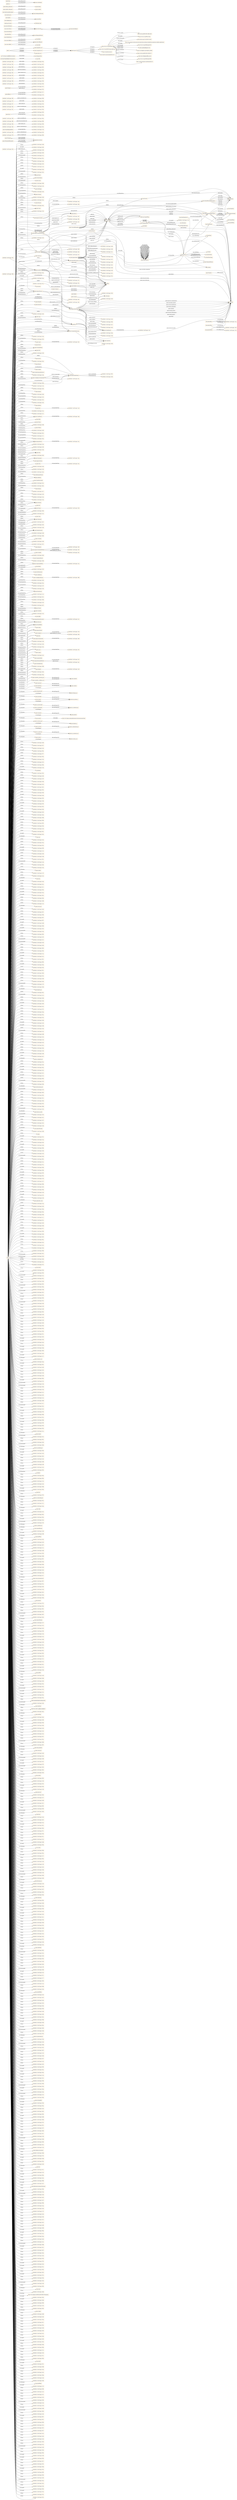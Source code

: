digraph ar2dtool_diagram { 
rankdir=LR;
size="1501"
node [shape = rectangle, color="orange"]; "geoes:Municipio" "geopolitical:territory" "owl:Thing" "geoes:Estero" "geoes:ZonaContigua" "geoes:Lavajo" "6c0055b2:17ee7f1aada:-7c5a" "6c0055b2:17ee7f1aada:-7d08" "6c0055b2:17ee7f1aada:-7cef" "geoes:Morfologia" "6c0055b2:17ee7f1aada:-7e26" "geoes:Torrente" "6c0055b2:17ee7f1aada:-7f80" "6c0055b2:17ee7f1aada:-7faf" "6c0055b2:17ee7f1aada:-7c8d" "geoes:MasaDeAguaArtificial" "6c0055b2:17ee7f1aada:-7e2a" "geoes:Estuario" "6c0055b2:17ee7f1aada:-7d0c" "6c0055b2:17ee7f1aada:-7fa9" "geoes:Canyo" "6c0055b2:17ee7f1aada:-7fd0" "6c0055b2:17ee7f1aada:-7c42" "geoes:Acuifero" "6c0055b2:17ee7f1aada:-7cde" "6c0055b2:17ee7f1aada:-7d7b" "geoes:Nevero" "geoes:FuenteArtificial" "6c0055b2:17ee7f1aada:-7ffb" "geoes:Mar" "6c0055b2:17ee7f1aada:-7f8f" "6c0055b2:17ee7f1aada:-7dad" "6c0055b2:17ee7f1aada:-7f13" "6c0055b2:17ee7f1aada:-7f59" "6c0055b2:17ee7f1aada:-7d5e" "6c0055b2:17ee7f1aada:-7c99" "6c0055b2:17ee7f1aada:-7e31" "6c0055b2:17ee7f1aada:-7f51" "6c0055b2:17ee7f1aada:-7cf5" "geoes:Canal" "6c0055b2:17ee7f1aada:-7fa0" "6c0055b2:17ee7f1aada:-7fc7" "geoes:Arroyo" "6c0055b2:17ee7f1aada:-7f6d" "6c0055b2:17ee7f1aada:-7dce" "6c0055b2:17ee7f1aada:-7fac" "6c0055b2:17ee7f1aada:-7f99" "geoes:Rio" "6c0055b2:17ee7f1aada:-7dc1" "geoes:Recinto" "6c0055b2:17ee7f1aada:-7e1f" "geoes:Saladar" "6c0055b2:17ee7f1aada:-7e71" "geoes:ZonaEconomicaExclusiva" "geoes:FenomenoHidrografico" "6c0055b2:17ee7f1aada:-7f9d" "6c0055b2:17ee7f1aada:-7ceb" "geoes:CanalAguasContinentales" "6c0055b2:17ee7f1aada:-7ccb" "geoes:Aluvion" "6c0055b2:17ee7f1aada:-7e03" "6c0055b2:17ee7f1aada:-7e1c" "6c0055b2:17ee7f1aada:-7d72" "geoes:Acequia" "6c0055b2:17ee7f1aada:-7e63" "6c0055b2:17ee7f1aada:-7e4b" "6c0055b2:17ee7f1aada:-7c53" "6c0055b2:17ee7f1aada:-7fe9" "6c0055b2:17ee7f1aada:-7d13" "6c0055b2:17ee7f1aada:-7c82" "geoes:AltaMar" "6c0055b2:17ee7f1aada:-7c96" "geoes:Pozo" "6c0055b2:17ee7f1aada:-7c4c" "6c0055b2:17ee7f1aada:-7ca7" "geoes:AguasCorrientes" "6c0055b2:17ee7f1aada:-7f10" "geoes:CanalMarino" "geoes:Delta" "geoes:Humedal" "geoes:Charca" "6c0055b2:17ee7f1aada:-7d6f" "geoes:Tuberia" "6c0055b2:17ee7f1aada:-7e09" "6c0055b2:17ee7f1aada:-7e69" "6c0055b2:17ee7f1aada:-7de1" "geoes:Lago" "geoes:AguasSubterraneas" "geoes:Dren" "6c0055b2:17ee7f1aada:-7c71" "6c0055b2:17ee7f1aada:-7d5a" "geoes:AguasDulces" "geoes:Captacion" "6c0055b2:17ee7f1aada:-7cee" "6c0055b2:17ee7f1aada:-7cfd" "6c0055b2:17ee7f1aada:-7c66" "6c0055b2:17ee7f1aada:-7e6d" "geoes:Ibon" "6c0055b2:17ee7f1aada:-7f36" "6c0055b2:17ee7f1aada:-7d26" "6c0055b2:17ee7f1aada:-7fec" "geoes:Nacimiento" "geoes:AguasCosteras" "geoes:Gola" "6c0055b2:17ee7f1aada:-7e44" "6c0055b2:17ee7f1aada:-7ce9" "6c0055b2:17ee7f1aada:-7da4" "6c0055b2:17ee7f1aada:-7e5f" "6c0055b2:17ee7f1aada:-7f1a" "geoes:HidronimoPuntual" "geoes:Albufera" "6c0055b2:17ee7f1aada:-7fb8" "6c0055b2:17ee7f1aada:-7fc0" "geoes:AguasQuietas" "geoes:ZonaHumeda" "geoes:AguasMarinas" "geoes:ZonaEncharcable" "6c0055b2:17ee7f1aada:-7e5c" "6c0055b2:17ee7f1aada:-7db2" "6c0055b2:17ee7f1aada:-7cc8" "6c0055b2:17ee7f1aada:-7f56" "geoes:Basines" "6c0055b2:17ee7f1aada:-7e3f" "6c0055b2:17ee7f1aada:-7d17" "6c0055b2:17ee7f1aada:-7c40" "6c0055b2:17ee7f1aada:-7f92" "6c0055b2:17ee7f1aada:-7f29" "6c0055b2:17ee7f1aada:-7ce4" "6c0055b2:17ee7f1aada:-7f72" "geoes:Embalse" "6c0055b2:17ee7f1aada:-7e57" "6c0055b2:17ee7f1aada:-7c3e" "geoes:Marisma" "geoes:Ojo" "6c0055b2:17ee7f1aada:-7e66" "geoes:Glaciar" "geoes:AguasSuperficiales" "6c0055b2:17ee7f1aada:-7d04" "geoes:Acuitardo" "6c0055b2:17ee7f1aada:-7e13" "geoes:Toma" "6c0055b2:17ee7f1aada:-7fe2" "geoes:Manantial" "6c0055b2:17ee7f1aada:-7de7" "6c0055b2:17ee7f1aada:-7e05" "6c0055b2:17ee7f1aada:-7cd6" "geoes:Desembocadura" "geoes:Cascada" "geoes:Rapido" "6c0055b2:17ee7f1aada:-7f30" "6c0055b2:17ee7f1aada:-7e38" "6c0055b2:17ee7f1aada:-7d80" "6c0055b2:17ee7f1aada:-7fb5" "geoes:Corriente" "6c0055b2:17ee7f1aada:-7c89" "6c0055b2:17ee7f1aada:-7d22" "geoes:Deposito" "6c0055b2:17ee7f1aada:-7ff8" "geoes:AguasCorrientesArtificiales" "geoes:Canalillo" "6c0055b2:17ee7f1aada:-7d56" "geoes:SurgenciaNatural" "6c0055b2:17ee7f1aada:-7cad" "6c0055b2:17ee7f1aada:-7f60" "6c0055b2:17ee7f1aada:-7dd6" "6c0055b2:17ee7f1aada:-7e76" "6c0055b2:17ee7f1aada:-7d1e" "geoes:SurgenciaArtificial" "6c0055b2:17ee7f1aada:-7e2c" "geoes:Bodon" "6c0055b2:17ee7f1aada:-7fcd" "6c0055b2:17ee7f1aada:-7c95" "geoes:MarTerritorial" "6c0055b2:17ee7f1aada:-7ca8" "6c0055b2:17ee7f1aada:-7ff2" "geoes:Confluencia" "geoes:CanalAguasMarinas" "6c0055b2:17ee7f1aada:-7d50" "6c0055b2:17ee7f1aada:-7fdc" "6c0055b2:17ee7f1aada:-7dca" "6c0055b2:17ee7f1aada:-7e7f" "6c0055b2:17ee7f1aada:-7ce6" "geoes:Distribucion" "6c0055b2:17ee7f1aada:-7cc4" "geoes:Afluente" "6c0055b2:17ee7f1aada:-7f79" "6c0055b2:17ee7f1aada:-7f69" "6c0055b2:17ee7f1aada:-7e51" "6c0055b2:17ee7f1aada:-7fd7" "6c0055b2:17ee7f1aada:-7e00" "6c0055b2:17ee7f1aada:-7f8a" "6c0055b2:17ee7f1aada:-7d0d" "6c0055b2:17ee7f1aada:-7f4e" "6c0055b2:17ee7f1aada:-7f25" "geoes:Conducto" "6c0055b2:17ee7f1aada:-7ce0" "6c0055b2:17ee7f1aada:-7f95" "6c0055b2:17ee7f1aada:-7e07" "geoes:AguasCorrientesNaturales" "geoes:Chortal" "geoes:Desague" "geoes:CorrienteSubterranea" "geoes:Sumidero" "6c0055b2:17ee7f1aada:-7fe5" "6c0055b2:17ee7f1aada:-7c35" "6c0055b2:17ee7f1aada:-7ff5" "geoes:Aljibe" "geoes:AguasQuietasNaturales" "geoes:Meandro" "geoes:AguasDeTransicion" "geoes:Barranco" "geoes:MasaDeHielo" "6c0055b2:17ee7f1aada:-7cbe" "6c0055b2:17ee7f1aada:-7e22" "geoes:Salina" "geoes:AguasSaladas" "geoes:Surgencia" "geoes:Ria" "geoes:AguasContinentales" "6c0055b2:17ee7f1aada:-7e7c" "6c0055b2:17ee7f1aada:-7fd4" "6c0055b2:17ee7f1aada:-7c46" "6c0055b2:17ee7f1aada:-7cbb" "geoes:CuencaHidrografica" "6c0055b2:17ee7f1aada:-7f22" "6c0055b2:17ee7f1aada:-7c62" "geoes:Lucio" "geoes:Laguna" "6c0055b2:17ee7f1aada:-7f1e" "geoes:Aguas" "6c0055b2:17ee7f1aada:-7ce2" "6c0055b2:17ee7f1aada:-7d53" "6c0055b2:17ee7f1aada:-7dbb" "6c0055b2:17ee7f1aada:-7fbb" "geoes:LagunaSalada" "geoes:AguasQuietasArtificiales" "6c0055b2:17ee7f1aada:-7d2d" "geoes:FuenteArtesana" "6c0055b2:17ee7f1aada:-7c5d" "6c0055b2:17ee7f1aada:-7d96" "6c0055b2:17ee7f1aada:-7f40" "geoes:Rambla" "6c0055b2:17ee7f1aada:-7d45" "6c0055b2:17ee7f1aada:-7dee" "6c0055b2:17ee7f1aada:-7dc5" "6c0055b2:17ee7f1aada:-7f16" "6c0055b2:17ee7f1aada:-7fa3" "wgs84_pos:SpatialThing" "time:TimeZone" "time:GeneralDateTimeDescription" "time:DateTimeInterval" "time:TRS" "1a677447dec5a7eddf0f90613b1845e6" "time:TemporalDuration" "time:Duration" "time:GeneralDurationDescription" "time:ProperInterval" "time:TimePosition" "time:TemporalPosition" "time:Interval" "time:TemporalEntity" "time:MonthOfYear" "8547dde7900e99989482794324202072" "time:TemporalUnit" "time:Instant" "time:DayOfWeek" ; /*classes style*/
	"geoes:top.owl" -> "http://www.w3.org/2006/time" [ label = "owl:imports" ];
	"geoes:top.owl" -> "http://www.w3.org/2003/01/geo/wgs84_pos" [ label = "owl:imports" ];
	"geoes:top.owl" -> "http://vocab.deri.ie/scovo" [ label = "owl:imports" ];
	"geoes:top.owl" -> "http://aims.fao.org/aos/geopolitical.owl" [ label = "owl:imports" ];
	"geoes:AguasContinentales" -> "6c0055b2:17ee7f1aada:-7e69" [ label = "owl:equivalentClass" ];
	"http://www.w3.org/2006/time" -> "http://orcid.org/0000-0002-3884-3420" [ label = "dcterms:creator" ];
	"http://www.w3.org/2006/time" -> "http://www.w3.org/TR/owl-time" [ label = "rdfs:seeAlso" ];
	"http://www.w3.org/2006/time" -> "http://dx.doi.org/10.3233/SW-150187" [ label = "rdfs:seeAlso" ];
	"http://www.w3.org/2006/time" -> "http://www.semantic-web-journal.net/content/time-ontology-extended-non-gregorian-calendar-applications" [ label = "rdfs:seeAlso" ];
	"http://www.w3.org/2006/time" -> "http://www.w3.org/TR/owl-time" [ label = "dcterms:isVersionOf" ];
	"http://www.w3.org/2006/time" -> "http://www.w3.org/2006/time#2016" [ label = "owl:versionIRI" ];
	"http://www.w3.org/2006/time" -> "mailto:panfeng66@gmail.com" [ label = "dcterms:creator" ];
	"http://www.w3.org/2006/time" -> "https://en.wikipedia.org/wiki/Jerry_Hobbs" [ label = "dcterms:creator" ];
	"http://www.w3.org/2006/time" -> "https://orcid.org/0000-0001-8269-8171" [ label = "dcterms:contributor" ];
	"http://www.w3.org/2006/time" -> "mailto:chris.little@metoffice.gov.uk" [ label = "dcterms:contributor" ];
	"http://www.w3.org/2006/time" -> "http://www.w3.org/2006/time#2006" [ label = "owl:priorVersion" ];
	"http://www.w3.org/2006/time" -> "https://creativecommons.org/licenses/by/4.0/" [ label = "dcterms:license" ];
	"time:generalDay" -> "6c0055b2:17ee7f1aada:-7c2a" [ label = "owl:withRestrictions" ];
	"time:generalDay" -> "xsd:string" [ label = "owl:onDatatype" ];
	"time:intervalBefore" -> "time:intervalDisjoint" [ label = "rdfs:subPropertyOf" ];
	"time:intervalBefore" -> "time:before" [ label = "rdfs:subPropertyOf" ];
	"geoes:geopolitica.owl" -> "geoes:top.owl" [ label = "owl:imports" ];
	"time:inDateTime" -> "time:inTemporalPosition" [ label = "rdfs:subPropertyOf" ];
	"geoes:sometido_a_descarga_por" -> "geoes:sometido" [ label = "rdfs:subPropertyOf" ];
	"time:intervalFinishes" -> "time:intervalIn" [ label = "rdfs:subPropertyOf" ];
	"geoes:transportes.owl" -> "geoes:top.owl" [ label = "owl:imports" ];
	"wgs84_pos:location" -> "foaf:based_near" [ label = "rdfs:subPropertyOf" ];
	"geoes:AguasCorrientes" -> "6c0055b2:17ee7f1aada:-7e66" [ label = "owl:equivalentClass" ];
	"time:hasEnd" -> "time:hasTime" [ label = "rdfs:subPropertyOf" ];
	"geoes:Rambla" -> "6c0055b2:17ee7f1aada:-7ca8" [ label = "owl:equivalentClass" ];
	"geoes:transvasa" -> "geoes:conduce" [ label = "rdfs:subPropertyOf" ];
	"geoes:desembocaEn" -> "geoes:desagua_en" [ label = "rdfs:subPropertyOf" ];
	"geoes:Lucio" -> "6c0055b2:17ee7f1aada:-7cf5" [ label = "owl:equivalentClass" ];
	"time:hasDurationDescription" -> "time:hasTemporalDuration" [ label = "rdfs:subPropertyOf" ];
	"geoes:" -> "geoes:hydro.owl" [ label = "owl:imports" ];
	"geoes:" -> "geoes:transportes.owl" [ label = "owl:imports" ];
	"geoes:" -> "geoes:geopolitica.owl" [ label = "owl:imports" ];
	"geoes:Acuifero" -> "6c0055b2:17ee7f1aada:-7e7c" [ label = "owl:equivalentClass" ];
	"geoes:Aguas" -> "6c0055b2:17ee7f1aada:-7e6d" [ label = "owl:equivalentClass" ];
	"geoes:precedeA" -> "geoes:esta_proxima_a" [ label = "rdfs:subPropertyOf" ];
	"time:intervalIn" -> "time:intervalEquals" [ label = "owl:propertyDisjointWith" ];
	"time:inTimePosition" -> "time:inTemporalPosition" [ label = "rdfs:subPropertyOf" ];
	"geoes:Pozo" -> "6c0055b2:17ee7f1aada:-7cad" [ label = "owl:equivalentClass" ];
	"geoes:es_transvasada" -> "geoes:es_conducido_por" [ label = "rdfs:subPropertyOf" ];
	"geoes:distribuye" -> "geoes:conduce" [ label = "rdfs:subPropertyOf" ];
	"geoes:Canal" -> "6c0055b2:17ee7f1aada:-7dc5" [ label = "owl:equivalentClass" ];
	"geoes:transmite" -> "geoes:permite" [ label = "rdfs:subPropertyOf" ];
	"time:generalYear" -> "6c0055b2:17ee7f1aada:-7c28" [ label = "owl:withRestrictions" ];
	"time:generalYear" -> "xsd:string" [ label = "owl:onDatatype" ];
	"time:intervalStarts" -> "time:intervalIn" [ label = "rdfs:subPropertyOf" ];
	"geoes:nombre_alternativo" -> "geoes:nombre" [ label = "rdfs:subPropertyOf" ];
	"time:intervalDuring" -> "time:intervalIn" [ label = "rdfs:subPropertyOf" ];
	"time:ProperInterval" -> "time:Instant" [ label = "owl:disjointWith" ];
	"geoes:AguasQuietas" -> "6c0055b2:17ee7f1aada:-7e22" [ label = "owl:equivalentClass" ];
	"time:seconds" -> "http://www.bipm.org/en/publications/si-brochure/second.html" [ label = "rdfs:seeAlso" ];
	"geoes:se_extrae_para" -> "geoes:alimenta_a" [ label = "rdfs:subPropertyOf" ];
	"geoes:AguasQuietasNaturales" -> "6c0055b2:17ee7f1aada:-7e1c" [ label = "owl:equivalentClass" ];
	"geoes:Idioma_alternativo" -> "geoes:idioma" [ label = "rdfs:subPropertyOf" ];
	"time:generalMonth" -> "6c0055b2:17ee7f1aada:-7c29" [ label = "owl:withRestrictions" ];
	"time:generalMonth" -> "xsd:string" [ label = "owl:onDatatype" ];
	"time:intervalEquals" -> "time:intervalIn" [ label = "owl:propertyDisjointWith" ];
	"geoes:CanalAguasMarinas" -> "6c0055b2:17ee7f1aada:-7dbb" [ label = "owl:equivalentClass" ];
	"geoes:ZonaHumeda" -> "6c0055b2:17ee7f1aada:-7c42" [ label = "owl:equivalentClass" ];
	"geoes:Afluente" -> "6c0055b2:17ee7f1aada:-7e71" [ label = "owl:equivalentClass" ];
	"geoes:Afluente" -> "6c0055b2:17ee7f1aada:-7e76" [ label = "owl:equivalentClass" ];
	"geoes:se_extrae" -> "geoes:es_alimentada_por" [ label = "rdfs:subPropertyOf" ];
	"geoes:AguasCorrientesArtificiales" -> "6c0055b2:17ee7f1aada:-7e5f" [ label = "owl:equivalentClass" ];
	"geoes:AguasCorrientesArtificiales" -> "6c0055b2:17ee7f1aada:-7e63" [ label = "owl:equivalentClass" ];
	"geoes:AguasSuperficiales" -> "6c0055b2:17ee7f1aada:-7e00" [ label = "owl:equivalentClass" ];
	"time:hasDuration" -> "time:hasTemporalDuration" [ label = "rdfs:subPropertyOf" ];
	"geoes:AguasDeTransicion" -> "6c0055b2:17ee7f1aada:-7e31" [ label = "owl:equivalentClass" ];
	"geoes:AguasDeTransicion" -> "6c0055b2:17ee7f1aada:-7e3f" [ label = "owl:equivalentClass" ];
	"time:hasBeginning" -> "time:hasTime" [ label = "rdfs:subPropertyOf" ];
	"geoes:MasaDeAguaArtificial" -> "6c0055b2:17ee7f1aada:-7cc8" [ label = "owl:equivalentClass" ];
	"geoes:Nacimiento" -> "6c0055b2:17ee7f1aada:-7cbe" [ label = "owl:equivalentClass" ];
	"geoes:Dren" -> "6c0055b2:17ee7f1aada:-7d5e" [ label = "owl:equivalentClass" ];
	"geoes:long" -> "geoes:coordenadas" [ label = "rdfs:subPropertyOf" ];
	"geoes:Gola" -> "6c0055b2:17ee7f1aada:-7d1e" [ label = "owl:equivalentClass" ];
	"geoes:CanalAguasContinentales" -> "6c0055b2:17ee7f1aada:-7dc1" [ label = "owl:equivalentClass" ];
	"geoes:AguasQuietasArtificiales" -> "6c0055b2:17ee7f1aada:-7e1f" [ label = "owl:equivalentClass" ];
	"geoes:SurgenciaArtificial" -> "6c0055b2:17ee7f1aada:-7c5a" [ label = "owl:equivalentClass" ];
	"time:TemporalEntity" -> "6c0055b2:17ee7f1aada:-7c2e" [ label = "owl:unionOf" ];
	"geoes:es_distribuida" -> "geoes:es_conducido_por" [ label = "rdfs:subPropertyOf" ];
	"geoes:sigueA" -> "geoes:esta_proxima_a" [ label = "rdfs:subPropertyOf" ];
	"geoes:Surgencia" -> "6c0055b2:17ee7f1aada:-7c5d" [ label = "owl:equivalentClass" ];
	"geoes:es_capturado" -> "geoes:es_conectado_con" [ label = "rdfs:subPropertyOf" ];
	"geoes:Desague" -> "6c0055b2:17ee7f1aada:-7d72" [ label = "owl:equivalentClass" ];
	"geoes:captura" -> "geoes:conecta_con" [ label = "rdfs:subPropertyOf" ];
	"geoes:sometida_a_influencia_de" -> "geoes:sometido" [ label = "rdfs:subPropertyOf" ];
	"NULL" -> "6c0055b2:17ee7f1aada:-7e6b" [ label = "rdf:rest" ];
	"NULL" -> "6c0055b2:17ee7f1aada:-7f27" [ label = "rdf:rest" ];
	"NULL" -> "6c0055b2:17ee7f1aada:-7ca0" [ label = "rdf:rest" ];
	"NULL" -> "6c0055b2:17ee7f1aada:-7da4" [ label = "owl:someValuesFrom" ];
	"NULL" -> "6c0055b2:17ee7f1aada:-7ffa" [ label = "owl:unionOf" ];
	"NULL" -> "6c0055b2:17ee7f1aada:-7f77" [ label = "rdf:rest" ];
	"NULL" -> "6c0055b2:17ee7f1aada:-7fda" [ label = "rdf:rest" ];
	"NULL" -> "geoes:Deposito" [ label = "rdf:first" ];
	"NULL" -> "6c0055b2:17ee7f1aada:-7c45" [ label = "owl:unionOf" ];
	"NULL" -> "6c0055b2:17ee7f1aada:-7d08" [ label = "rdf:first" ];
	"NULL" -> "geoes:Ria" [ label = "owl:someValuesFrom" ];
	"NULL" -> "6c0055b2:17ee7f1aada:-7d74" [ label = "rdf:rest" ];
	"NULL" -> "6c0055b2:17ee7f1aada:-7f84" [ label = "rdf:rest" ];
	"NULL" -> "geoes:Lago" [ label = "rdf:first" ];
	"NULL" -> "6c0055b2:17ee7f1aada:-7c3d" [ label = "owl:unionOf" ];
	"NULL" -> "xsd:gMonth" [ label = "owl:allValuesFrom" ];
	"NULL" -> "6c0055b2:17ee7f1aada:-7f45" [ label = "rdf:rest" ];
	"NULL" -> "6c0055b2:17ee7f1aada:-7e0f" [ label = "rdf:rest" ];
	"NULL" -> "geoes:Barranco" [ label = "owl:allValuesFrom" ];
	"NULL" -> "6c0055b2:17ee7f1aada:-7d7f" [ label = "owl:unionOf" ];
	"NULL" -> "6c0055b2:17ee7f1aada:-7e0b" [ label = "rdf:rest" ];
	"NULL" -> "geoes:FuenteArtesana" [ label = "rdf:first" ];
	"NULL" -> "6c0055b2:17ee7f1aada:-7d10" [ label = "rdf:rest" ];
	"NULL" -> "geoes:ZonaEncharcable" [ label = "rdf:first" ];
	"NULL" -> "6c0055b2:17ee7f1aada:-7d42" [ label = "rdf:rest" ];
	"NULL" -> "6c0055b2:17ee7f1aada:-7f52" [ label = "rdf:rest" ];
	"NULL" -> "6c0055b2:17ee7f1aada:-7d0c" [ label = "rdf:first" ];
	"NULL" -> "6c0055b2:17ee7f1aada:-7e07" [ label = "rdf:first" ];
	"NULL" -> "6c0055b2:17ee7f1aada:-7c62" [ label = "owl:someValuesFrom" ];
	"NULL" -> "6c0055b2:17ee7f1aada:-7df4" [ label = "rdf:rest" ];
	"NULL" -> "6c0055b2:17ee7f1aada:-7eb4" [ label = "owl:oneOf" ];
	"NULL" -> "6c0055b2:17ee7f1aada:-7f20" [ label = "rdf:rest" ];
	"NULL" -> "6c0055b2:17ee7f1aada:-7c86" [ label = "rdf:rest" ];
	"NULL" -> "geoes:Basines" [ label = "rdf:first" ];
	"NULL" -> "6c0055b2:17ee7f1aada:-7d17" [ label = "owl:allValuesFrom" ];
	"NULL" -> "6c0055b2:17ee7f1aada:-7c35" [ label = "owl:allValuesFrom" ];
	"NULL" -> "6c0055b2:17ee7f1aada:-7f2f" [ label = "owl:unionOf" ];
	"NULL" -> "6c0055b2:17ee7f1aada:-7fe3" [ label = "rdf:rest" ];
	"NULL" -> "geoes:Canal" [ label = "rdf:first" ];
	"NULL" -> "6c0055b2:17ee7f1aada:-7efd" [ label = "rdf:rest" ];
	"NULL" -> "geoes:Manantial" [ label = "rdf:first" ];
	"NULL" -> "6c0055b2:17ee7f1aada:-7dc9" [ label = "owl:unionOf" ];
	"NULL" -> "6c0055b2:17ee7f1aada:-7ebe" [ label = "rdf:rest" ];
	"NULL" -> "6c0055b2:17ee7f1aada:-7d9b" [ label = "rdf:rest" ];
	"NULL" -> "time:GeneralDateTimeDescription" [ label = "rdf:first" ];
	"NULL" -> "6c0055b2:17ee7f1aada:-7f68" [ label = "owl:unionOf" ];
	"NULL" -> "6c0055b2:17ee7f1aada:-7ff0" [ label = "rdf:rest" ];
	"NULL" -> "6c0055b2:17ee7f1aada:-7f2d" [ label = "rdf:rest" ];
	"NULL" -> "6c0055b2:17ee7f1aada:-7e18" [ label = "rdf:rest" ];
	"NULL" -> "6c0055b2:17ee7f1aada:-7fb1" [ label = "rdf:rest" ];
	"NULL" -> "6c0055b2:17ee7f1aada:-7e9c" [ label = "owl:oneOf" ];
	"NULL" -> "time:year" [ label = "owl:onProperty" ];
	"NULL" -> "6c0055b2:17ee7f1aada:-7ecb" [ label = "rdf:rest" ];
	"NULL" -> "6c0055b2:17ee7f1aada:-7cbb" [ label = "owl:allValuesFrom" ];
	"NULL" -> "6c0055b2:17ee7f1aada:-7c66" [ label = "owl:someValuesFrom" ];
	"NULL" -> "6c0055b2:17ee7f1aada:-7d2a" [ label = "rdf:rest" ];
	"NULL" -> "6c0055b2:17ee7f1aada:-7c40" [ label = "rdf:first" ];
	"NULL" -> "6c0055b2:17ee7f1aada:-7f3a" [ label = "rdf:rest" ];
	"NULL" -> "6c0055b2:17ee7f1aada:-7c71" [ label = "owl:someValuesFrom" ];
	"NULL" -> "geoes:Aguas" [ label = "rdf:first" ];
	"NULL" -> "6c0055b2:17ee7f1aada:-7f9f" [ label = "owl:unionOf" ];
	"NULL" -> "6c0055b2:17ee7f1aada:-7cc3" [ label = "owl:unionOf" ];
	"NULL" -> "6c0055b2:17ee7f1aada:-7e36" [ label = "rdf:rest" ];
	"NULL" -> "6c0055b2:17ee7f1aada:-7cd8" [ label = "rdf:rest" ];
	"NULL" -> "6c0055b2:17ee7f1aada:-7f0c" [ label = "rdf:rest" ];
	"NULL" -> "geoes:Acuifero" [ label = "owl:allValuesFrom" ];
	"NULL" -> "geoes:Marisma" [ label = "owl:allValuesFrom" ];
	"NULL" -> "6c0055b2:17ee7f1aada:-7cab" [ label = "owl:intersectionOf" ];
	"NULL" -> "6c0055b2:17ee7f1aada:-7dfe" [ label = "rdf:rest" ];
	"NULL" -> "6c0055b2:17ee7f1aada:-7c6e" [ label = "rdf:rest" ];
	"NULL" -> "geoes:estaEn" [ label = "owl:onProperty" ];
	"NULL" -> "6c0055b2:17ee7f1aada:-7c2f" [ label = "rdf:rest" ];
	"NULL" -> "6c0055b2:17ee7f1aada:-7ce5" [ label = "rdf:rest" ];
	"NULL" -> "time:days" [ label = "owl:onProperty" ];
	"NULL" -> "geoes:Ibon" [ label = "owl:someValuesFrom" ];
	"NULL" -> "6c0055b2:17ee7f1aada:-7ea6" [ label = "owl:oneOf" ];
	"NULL" -> "6c0055b2:17ee7f1aada:-7dcc" [ label = "rdf:rest" ];
	"NULL" -> "geoes:AguasCorrientesNaturales" [ label = "rdf:first" ];
	"NULL" -> "6c0055b2:17ee7f1aada:-7e11" [ label = "rdf:rest" ];
	"NULL" -> "6c0055b2:17ee7f1aada:-7f35" [ label = "owl:unionOf" ];
	"NULL" -> "6c0055b2:17ee7f1aada:-7e4a" [ label = "owl:unionOf" ];
	"NULL" -> "geoes:CorrienteSubterranea" [ label = "rdf:first" ];
	"NULL" -> "6c0055b2:17ee7f1aada:-7db1" [ label = "owl:unionOf" ];
	"NULL" -> "6c0055b2:17ee7f1aada:-7fed" [ label = "rdf:rest" ];
	"NULL" -> "6c0055b2:17ee7f1aada:-7e8b" [ label = "rdf:rest" ];
	"NULL" -> "6c0055b2:17ee7f1aada:-7cc0" [ label = "rdf:rest" ];
	"NULL" -> "geoes:evacua_de" [ label = "owl:onProperty" ];
	"NULL" -> "6c0055b2:17ee7f1aada:-7ed4" [ label = "rdf:rest" ];
	"NULL" -> "6c0055b2:17ee7f1aada:-7f47" [ label = "rdf:rest" ];
	"NULL" -> "6c0055b2:17ee7f1aada:-7f08" [ label = "rdf:rest" ];
	"NULL" -> "6c0055b2:17ee7f1aada:-7f97" [ label = "rdf:rest" ];
	"NULL" -> "6c0055b2:17ee7f1aada:-7ff7" [ label = "owl:unionOf" ];
	"NULL" -> "6c0055b2:17ee7f1aada:-7ed8" [ label = "owl:oneOf" ];
	"NULL" -> "6c0055b2:17ee7f1aada:-7d94" [ label = "rdf:rest" ];
	"NULL" -> "6c0055b2:17ee7f1aada:-7ce6" [ label = "rdf:first" ];
	"NULL" -> "6c0055b2:17ee7f1aada:-7d25" [ label = "owl:unionOf" ];
	"NULL" -> "6c0055b2:17ee7f1aada:-7c6a" [ label = "owl:intersectionOf" ];
	"NULL" -> "6c0055b2:17ee7f1aada:-7f65" [ label = "rdf:rest" ];
	"NULL" -> "6c0055b2:17ee7f1aada:-7e2f" [ label = "rdf:rest" ];
	"NULL" -> "geoes:conecta_con" [ label = "owl:onProperty" ];
	"NULL" -> "6c0055b2:17ee7f1aada:-7ce7" [ label = "owl:intersectionOf" ];
	"NULL" -> "6c0055b2:17ee7f1aada:-7e5d" [ label = "owl:intersectionOf" ];
	"NULL" -> "6c0055b2:17ee7f1aada:-7d30" [ label = "rdf:rest" ];
	"NULL" -> "6c0055b2:17ee7f1aada:-7d62" [ label = "rdf:rest" ];
	"NULL" -> "6c0055b2:17ee7f1aada:-7f33" [ label = "rdf:rest" ];
	"NULL" -> "geoes:Salina" [ label = "rdf:first" ];
	"NULL" -> "geoes:AguasCorrientesNaturales" [ label = "owl:someValuesFrom" ];
	"NULL" -> "6c0055b2:17ee7f1aada:-7cca" [ label = "owl:unionOf" ];
	"NULL" -> "6c0055b2:17ee7f1aada:-7e12" [ label = "owl:unionOf" ];
	"NULL" -> "6c0055b2:17ee7f1aada:-7f01" [ label = "rdf:rest" ];
	"NULL" -> "6c0055b2:17ee7f1aada:-7ff6" [ label = "rdf:rest" ];
	"NULL" -> "6c0055b2:17ee7f1aada:-7fab" [ label = "owl:unionOf" ];
	"NULL" -> "geoes:Distribucion" [ label = "rdf:first" ];
	"NULL" -> "6c0055b2:17ee7f1aada:-7fc8" [ label = "rdf:rest" ];
	"NULL" -> "6c0055b2:17ee7f1aada:-7fe1" [ label = "owl:unionOf" ];
	"NULL" -> "6c0055b2:17ee7f1aada:-7db0" [ label = "rdf:rest" ];
	"NULL" -> "6c0055b2:17ee7f1aada:-7fc4" [ label = "rdf:rest" ];
	"NULL" -> "6c0055b2:17ee7f1aada:-7c46" [ label = "owl:allValuesFrom" ];
	"NULL" -> "geoes:Embalse" [ label = "owl:someValuesFrom" ];
	"NULL" -> "6c0055b2:17ee7f1aada:-7d0f" [ label = "rdf:rest" ];
	"NULL" -> "6c0055b2:17ee7f1aada:-7ede" [ label = "rdf:rest" ];
	"NULL" -> "6c0055b2:17ee7f1aada:-7c79" [ label = "owl:intersectionOf" ];
	"NULL" -> "6c0055b2:17ee7f1aada:-7d3d" [ label = "rdf:rest" ];
	"NULL" -> "geoes:deposita_en" [ label = "owl:onProperty" ];
	"NULL" -> "6c0055b2:17ee7f1aada:-7fd1" [ label = "rdf:rest" ];
	"NULL" -> "6c0055b2:17ee7f1aada:-7e14" [ label = "owl:intersectionOf" ];
	"NULL" -> "geoes:AguasQuietasArtificiales" [ label = "rdf:first" ];
	"NULL" -> "6c0055b2:17ee7f1aada:-7e84" [ label = "rdf:rest" ];
	"NULL" -> "6c0055b2:17ee7f1aada:-7eeb" [ label = "rdf:rest" ];
	"NULL" -> "geoes:AguasQuietasArtificiales" [ label = "owl:complementOf" ];
	"NULL" -> "6c0055b2:17ee7f1aada:-7d59" [ label = "owl:unionOf" ];
	"NULL" -> "6c0055b2:17ee7f1aada:-7eac" [ label = "rdf:rest" ];
	"NULL" -> "geoes:Acuifero" [ label = "rdf:first" ];
	"NULL" -> "6c0055b2:17ee7f1aada:-7f1f" [ label = "rdf:rest" ];
	"NULL" -> "6c0055b2:17ee7f1aada:-7d4a" [ label = "rdf:rest" ];
	"NULL" -> "6c0055b2:17ee7f1aada:-7f5a" [ label = "rdf:rest" ];
	"NULL" -> "geoes:Manantial" [ label = "owl:allValuesFrom" ];
	"NULL" -> "geoes:Saladar" [ label = "rdf:first" ];
	"NULL" -> "6c0055b2:17ee7f1aada:-7f1b" [ label = "rdf:rest" ];
	"NULL" -> "geoes:SurgenciaArtificial" [ label = "rdf:first" ];
	"NULL" -> "6c0055b2:17ee7f1aada:-7e06" [ label = "rdf:rest" ];
	"NULL" -> "6c0055b2:17ee7f1aada:-7cd5" [ label = "owl:unionOf" ];
	"NULL" -> "6c0055b2:17ee7f1aada:-7c98" [ label = "owl:unionOf" ];
	"NULL" -> "6c0055b2:17ee7f1aada:-7c8e" [ label = "rdf:rest" ];
	"NULL" -> "6c0055b2:17ee7f1aada:-7cec" [ label = "owl:intersectionOf" ];
	"NULL" -> "6c0055b2:17ee7f1aada:-7ddf" [ label = "rdf:rest" ];
	"NULL" -> "6c0055b2:17ee7f1aada:-7e24" [ label = "rdf:rest" ];
	"NULL" -> "6c0055b2:17ee7f1aada:-7cc6" [ label = "rdf:rest" ];
	"NULL" -> "6c0055b2:17ee7f1aada:-7ec9" [ label = "owl:oneOf" ];
	"NULL" -> "6c0055b2:17ee7f1aada:-7dec" [ label = "rdf:rest" ];
	"NULL" -> "6c0055b2:17ee7f1aada:-7e9e" [ label = "rdf:rest" ];
	"NULL" -> "6c0055b2:17ee7f1aada:-7cd3" [ label = "rdf:rest" ];
	"NULL" -> "6c0055b2:17ee7f1aada:-7c88" [ label = "owl:unionOf" ];
	"NULL" -> "6c0055b2:17ee7f1aada:-7d6f" [ label = "owl:allValuesFrom" ];
	"NULL" -> "6c0055b2:17ee7f1aada:-7ee7" [ label = "rdf:rest" ];
	"NULL" -> "6c0055b2:17ee7f1aada:-7ce0" [ label = "rdf:first" ];
	"NULL" -> "geoes:es_originado_por" [ label = "owl:onProperty" ];
	"NULL" -> "6c0055b2:17ee7f1aada:-7fce" [ label = "rdf:rest" ];
	"NULL" -> "6c0055b2:17ee7f1aada:-7ef4" [ label = "rdf:rest" ];
	"NULL" -> "6c0055b2:17ee7f1aada:-7fba" [ label = "owl:unionOf" ];
	"NULL" -> "geoes:conduce" [ label = "owl:onProperty" ];
	"NULL" -> "geoes:Morfologia" [ label = "rdf:first" ];
	"NULL" -> "geoes:Lucio" [ label = "owl:someValuesFrom" ];
	"NULL" -> "6c0055b2:17ee7f1aada:-7de1" [ label = "owl:someValuesFrom" ];
	"NULL" -> "6c0055b2:17ee7f1aada:-7c81" [ label = "owl:unionOf" ];
	"NULL" -> "6c0055b2:17ee7f1aada:-7ec2" [ label = "rdf:rest" ];
	"NULL" -> "6c0055b2:17ee7f1aada:-7e7e" [ label = "owl:unionOf" ];
	"NULL" -> "6c0055b2:17ee7f1aada:-7f85" [ label = "rdf:rest" ];
	"NULL" -> "geoes:AguasMarinas" [ label = "owl:someValuesFrom" ];
	"NULL" -> "6c0055b2:17ee7f1aada:-7d70" [ label = "owl:intersectionOf" ];
	"NULL" -> "6c0055b2:17ee7f1aada:-7f46" [ label = "rdf:rest" ];
	"NULL" -> "6c0055b2:17ee7f1aada:-7cef" [ label = "owl:someValuesFrom" ];
	"NULL" -> "geoes:sufre_descarga_de" [ label = "owl:onProperty" ];
	"NULL" -> "6c0055b2:17ee7f1aada:-7e70" [ label = "owl:intersectionOf" ];
	"NULL" -> "6c0055b2:17ee7f1aada:-7d82" [ label = "rdf:rest" ];
	"NULL" -> "6c0055b2:17ee7f1aada:-7f03" [ label = "rdf:rest" ];
	"NULL" -> "6c0055b2:17ee7f1aada:-7d11" [ label = "rdf:rest" ];
	"NULL" -> "6c0055b2:17ee7f1aada:-7d43" [ label = "rdf:rest" ];
	"NULL" -> "6c0055b2:17ee7f1aada:-7f53" [ label = "rdf:rest" ];
	"NULL" -> "6c0055b2:17ee7f1aada:-7db6" [ label = "rdf:rest" ];
	"NULL" -> "6c0055b2:17ee7f1aada:-7cc4" [ label = "owl:allValuesFrom" ];
	"NULL" -> "6c0055b2:17ee7f1aada:-7cb3" [ label = "owl:intersectionOf" ];
	"NULL" -> "geoes:discurre_sobre" [ label = "owl:onProperty" ];
	"NULL" -> "6c0055b2:17ee7f1aada:-7d76" [ label = "owl:intersectionOf" ];
	"NULL" -> "6c0055b2:17ee7f1aada:-7e21" [ label = "owl:unionOf" ];
	"NULL" -> "6c0055b2:17ee7f1aada:-7c87" [ label = "rdf:rest" ];
	"NULL" -> "6c0055b2:17ee7f1aada:-7dc3" [ label = "rdf:rest" ];
	"NULL" -> "6c0055b2:17ee7f1aada:-7cdd" [ label = "rdf:rest" ];
	"NULL" -> "time:numericDuration" [ label = "owl:onProperty" ];
	"NULL" -> "6c0055b2:17ee7f1aada:-7d8f" [ label = "rdf:rest" ];
	"NULL" -> "rdf:nil" [ label = "rdf:rest" ];
	"NULL" -> "6c0055b2:17ee7f1aada:-7f15" [ label = "owl:unionOf" ];
	"NULL" -> "6c0055b2:17ee7f1aada:-7cea" [ label = "rdf:rest" ];
	"NULL" -> "6c0055b2:17ee7f1aada:-7efe" [ label = "rdf:rest" ];
	"NULL" -> "geoes:Conducto" [ label = "rdf:first" ];
	"NULL" -> "6c0055b2:17ee7f1aada:-7e5b" [ label = "owl:unionOf" ];
	"NULL" -> "6c0055b2:17ee7f1aada:-7fb6" [ label = "rdf:rest" ];
	"NULL" -> "6c0055b2:17ee7f1aada:-7c89" [ label = "owl:someValuesFrom" ];
	"NULL" -> "geoes:esta_proxima_a" [ label = "owl:onProperty" ];
	"NULL" -> "6c0055b2:17ee7f1aada:-7e56" [ label = "owl:unionOf" ];
	"NULL" -> "6c0055b2:17ee7f1aada:-7e19" [ label = "rdf:rest" ];
	"NULL" -> "6c0055b2:17ee7f1aada:-7da3" [ label = "owl:intersectionOf" ];
	"NULL" -> "6c0055b2:17ee7f1aada:-7fb2" [ label = "rdf:rest" ];
	"NULL" -> "6c0055b2:17ee7f1aada:-7ecc" [ label = "rdf:rest" ];
	"NULL" -> "geoes:Humedal" [ label = "rdf:first" ];
	"NULL" -> "6c0055b2:17ee7f1aada:-7f7a" [ label = "rdf:rest" ];
	"NULL" -> "6c0055b2:17ee7f1aada:-7fd6" [ label = "owl:unionOf" ];
	"NULL" -> "6c0055b2:17ee7f1aada:-7f3b" [ label = "rdf:rest" ];
	"NULL" -> "6c0055b2:17ee7f1aada:-7f5f" [ label = "owl:unionOf" ];
	"NULL" -> "6c0055b2:17ee7f1aada:-7f9c" [ label = "owl:unionOf" ];
	"NULL" -> "6c0055b2:17ee7f1aada:-7c30" [ label = "rdf:rest" ];
	"NULL" -> "6c0055b2:17ee7f1aada:-7e72" [ label = "rdf:rest" ];
	"NULL" -> "6c0055b2:17ee7f1aada:-7f8b" [ label = "rdf:rest" ];
	"NULL" -> "6c0055b2:17ee7f1aada:-7ed2" [ label = "owl:oneOf" ];
	"NULL" -> "6c0055b2:17ee7f1aada:-7f0d" [ label = "rdf:rest" ];
	"NULL" -> "time:Duration" [ label = "rdf:first" ];
	"NULL" -> "6c0055b2:17ee7f1aada:-7c4b" [ label = "owl:unionOf" ];
	"NULL" -> "geoes:AguasDulces" [ label = "owl:complementOf" ];
	"NULL" -> "6c0055b2:17ee7f1aada:-7fcf" [ label = "owl:unionOf" ];
	"NULL" -> "6c0055b2:17ee7f1aada:-7c6f" [ label = "rdf:rest" ];
	"NULL" -> "geoes:puede_fluir_como" [ label = "owl:onProperty" ];
	"NULL" -> "6c0055b2:17ee7f1aada:-7d96" [ label = "owl:someValuesFrom" ];
	"NULL" -> "6c0055b2:17ee7f1aada:-7c4a" [ label = "rdf:rest" ];
	"NULL" -> "6c0055b2:17ee7f1aada:-7e30" [ label = "owl:unionOf" ];
	"NULL" -> "6c0055b2:17ee7f1aada:-7dda" [ label = "rdf:rest" ];
	"NULL" -> "6c0055b2:17ee7f1aada:-7fee" [ label = "rdf:rest" ];
	"NULL" -> "6c0055b2:17ee7f1aada:-7f48" [ label = "rdf:rest" ];
	"NULL" -> "6c0055b2:17ee7f1aada:-7ce9" [ label = "rdf:first" ];
	"NULL" -> "6c0055b2:17ee7f1aada:-7cc1" [ label = "rdf:rest" ];
	"NULL" -> "6c0055b2:17ee7f1aada:-7fcc" [ label = "owl:unionOf" ];
	"NULL" -> "6c0055b2:17ee7f1aada:-7ed5" [ label = "rdf:rest" ];
	"NULL" -> "6c0055b2:17ee7f1aada:-7d38" [ label = "rdf:rest" ];
	"NULL" -> "6c0055b2:17ee7f1aada:-7f71" [ label = "owl:unionOf" ];
	"NULL" -> "geoes:Embalse" [ label = "rdf:first" ];
	"NULL" -> "6c0055b2:17ee7f1aada:-7f09" [ label = "rdf:rest" ];
	"NULL" -> "6c0055b2:17ee7f1aada:-7de0" [ label = "owl:unionOf" ];
	"NULL" -> "6c0055b2:17ee7f1aada:-7e62" [ label = "owl:unionOf" ];
	"NULL" -> "geoes:Acequia" [ label = "rdf:first" ];
	"NULL" -> "6c0055b2:17ee7f1aada:-7fbc" [ label = "rdf:rest" ];
	"NULL" -> "6c0055b2:17ee7f1aada:-7e5a" [ label = "rdf:rest" ];
	"NULL" -> "geoes:AguasQuietasNaturales" [ label = "rdf:first" ];
	"NULL" -> "6c0055b2:17ee7f1aada:-7ea3" [ label = "rdf:rest" ];
	"NULL" -> "6c0055b2:17ee7f1aada:-7d24" [ label = "rdf:rest" ];
	"NULL" -> "6c0055b2:17ee7f1aada:-7f66" [ label = "rdf:rest" ];
	"NULL" -> "6c0055b2:17ee7f1aada:-7d51" [ label = "owl:intersectionOf" ];
	"NULL" -> "6c0055b2:17ee7f1aada:-7d1d" [ label = "owl:intersectionOf" ];
	"NULL" -> "6c0055b2:17ee7f1aada:-7eb0" [ label = "rdf:rest" ];
	"NULL" -> "6c0055b2:17ee7f1aada:-7ee1" [ label = "owl:oneOf" ];
	"NULL" -> "6c0055b2:17ee7f1aada:-7f73" [ label = "rdf:rest" ];
	"NULL" -> "time:second" [ label = "owl:onProperty" ];
	"NULL" -> "geoes:Aluvion" [ label = "owl:someValuesFrom" ];
	"NULL" -> "6c0055b2:17ee7f1aada:-7f34" [ label = "rdf:rest" ];
	"NULL" -> "geoes:se_extrae_para" [ label = "owl:onProperty" ];
	"NULL" -> "geoes:Glaciar" [ label = "owl:complementOf" ];
	"NULL" -> "6c0055b2:17ee7f1aada:-7f50" [ label = "owl:unionOf" ];
	"NULL" -> "6c0055b2:17ee7f1aada:-7c41" [ label = "owl:intersectionOf" ];
	"NULL" -> "6c0055b2:17ee7f1aada:-7f41" [ label = "rdf:rest" ];
	"NULL" -> "6c0055b2:17ee7f1aada:-7da8" [ label = "rdf:rest" ];
	"NULL" -> "6c0055b2:17ee7f1aada:-7f02" [ label = "rdf:rest" ];
	"NULL" -> "6c0055b2:17ee7f1aada:-7dba" [ label = "owl:intersectionOf" ];
	"NULL" -> "6c0055b2:17ee7f1aada:-7c68" [ label = "rdf:rest" ];
	"NULL" -> "6c0055b2:17ee7f1aada:-7d31" [ label = "owl:intersectionOf" ];
	"NULL" -> "geoes:Desembocadura" [ label = "rdf:first" ];
	"NULL" -> "geoes:AguasCorrientesNaturales" [ label = "owl:allValuesFrom" ];
	"NULL" -> "geoes:alimenta_a" [ label = "owl:onProperty" ];
	"NULL" -> "6c0055b2:17ee7f1aada:-7fc9" [ label = "rdf:rest" ];
	"NULL" -> "6c0055b2:17ee7f1aada:-7fd3" [ label = "owl:unionOf" ];
	"NULL" -> "6c0055b2:17ee7f1aada:-7fc5" [ label = "rdf:rest" ];
	"NULL" -> "geoes:Torrente" [ label = "owl:someValuesFrom" ];
	"NULL" -> "6c0055b2:17ee7f1aada:-7d3f" [ label = "owl:intersectionOf" ];
	"NULL" -> "6c0055b2:17ee7f1aada:-7e78" [ label = "rdf:rest" ];
	"NULL" -> "6c0055b2:17ee7f1aada:-7edf" [ label = "rdf:rest" ];
	"NULL" -> "geoes:AltaMar" [ label = "rdf:first" ];
	"NULL" -> "6c0055b2:17ee7f1aada:-7fd2" [ label = "rdf:rest" ];
	"NULL" -> "6c0055b2:17ee7f1aada:-7e39" [ label = "rdf:rest" ];
	"NULL" -> "6c0055b2:17ee7f1aada:-7e38" [ label = "owl:allValuesFrom" ];
	"NULL" -> "6c0055b2:17ee7f1aada:-7e65" [ label = "owl:unionOf" ];
	"NULL" -> "6c0055b2:17ee7f1aada:-7c43" [ label = "rdf:rest" ];
	"NULL" -> "6c0055b2:17ee7f1aada:-7e85" [ label = "rdf:rest" ];
	"NULL" -> "6c0055b2:17ee7f1aada:-7f9e" [ label = "rdf:rest" ];
	"NULL" -> "geoes:sometida_a_influencia_de" [ label = "owl:onProperty" ];
	"NULL" -> "time:Interval" [ label = "rdf:first" ];
	"NULL" -> "6c0055b2:17ee7f1aada:-7fa4" [ label = "rdf:rest" ];
	"NULL" -> "6c0055b2:17ee7f1aada:-7f5b" [ label = "rdf:rest" ];
	"NULL" -> "6c0055b2:17ee7f1aada:-7f1c" [ label = "rdf:rest" ];
	"NULL" -> "6c0055b2:17ee7f1aada:-7e92" [ label = "rdf:rest" ];
	"NULL" -> "6c0055b2:17ee7f1aada:-7c65" [ label = "owl:unionOf" ];
	"NULL" -> "6c0055b2:17ee7f1aada:-7ee4" [ label = "owl:oneOf" ];
	"NULL" -> "6c0055b2:17ee7f1aada:-7eba" [ label = "rdf:rest" ];
	"NULL" -> "geoes:captura" [ label = "owl:onProperty" ];
	"NULL" -> "6c0055b2:17ee7f1aada:-7ded" [ label = "owl:unionOf" ];
	"NULL" -> "6c0055b2:17ee7f1aada:-7d95" [ label = "owl:unionOf" ];
	"NULL" -> "geoes:Mar" [ label = "rdf:first" ];
	"NULL" -> "geoes:Canyo" [ label = "owl:someValuesFrom" ];
	"NULL" -> "6c0055b2:17ee7f1aada:-7e64" [ label = "rdf:rest" ];
	"NULL" -> "6c0055b2:17ee7f1aada:-7cc7" [ label = "owl:unionOf" ];
	"NULL" -> "geoes:Nacimiento" [ label = "owl:allValuesFrom" ];
	"NULL" -> "6c0055b2:17ee7f1aada:-7c8d" [ label = "owl:allValuesFrom" ];
	"NULL" -> "geoes:ZonaContigua" [ label = "rdf:first" ];
	"NULL" -> "geoes:comunica_con" [ label = "owl:onProperty" ];
	"NULL" -> "6c0055b2:17ee7f1aada:-7dae" [ label = "rdf:rest" ];
	"NULL" -> "6c0055b2:17ee7f1aada:-7f6c" [ label = "owl:unionOf" ];
	"NULL" -> "6c0055b2:17ee7f1aada:-7e9f" [ label = "rdf:rest" ];
	"NULL" -> "6c0055b2:17ee7f1aada:-7e32" [ label = "rdf:rest" ];
	"NULL" -> "geoes:SurgenciaArtificial" [ label = "owl:complementOf" ];
	"NULL" -> "6c0055b2:17ee7f1aada:-7cd4" [ label = "rdf:rest" ];
	"NULL" -> "6c0055b2:17ee7f1aada:-7ee8" [ label = "rdf:rest" ];
	"NULL" -> "6c0055b2:17ee7f1aada:-7fbe" [ label = "rdf:rest" ];
	"NULL" -> "6c0055b2:17ee7f1aada:-7cfc" [ label = "owl:unionOf" ];
	"NULL" -> "6c0055b2:17ee7f1aada:-7c3b" [ label = "owl:intersectionOf" ];
	"NULL" -> "geoes:AguasSaladas" [ label = "owl:someValuesFrom" ];
	"NULL" -> "6c0055b2:17ee7f1aada:-7d5d" [ label = "owl:intersectionOf" ];
	"NULL" -> "geoes:FuenteArtificial" [ label = "owl:someValuesFrom" ];
	"NULL" -> "6c0055b2:17ee7f1aada:-7c2b" [ label = "rdf:rest" ];
	"NULL" -> "6c0055b2:17ee7f1aada:-7ce1" [ label = "rdf:rest" ];
	"NULL" -> "6c0055b2:17ee7f1aada:-7ef5" [ label = "rdf:rest" ];
	"NULL" -> "6c0055b2:17ee7f1aada:-7ca2" [ label = "rdf:rest" ];
	"NULL" -> "geoes:Gola" [ label = "owl:someValuesFrom" ];
	"NULL" -> "6c0055b2:17ee7f1aada:-7d69" [ label = "rdf:rest" ];
	"NULL" -> "6c0055b2:17ee7f1aada:-7ec7" [ label = "rdf:rest" ];
	"NULL" -> "6c0055b2:17ee7f1aada:-7d2c" [ label = "owl:intersectionOf" ];
	"NULL" -> "6c0055b2:17ee7f1aada:-7ec3" [ label = "rdf:rest" ];
	"NULL" -> "6c0055b2:17ee7f1aada:-7f78" [ label = "owl:unionOf" ];
	"NULL" -> "geoes:Recinto" [ label = "rdf:first" ];
	"NULL" -> "6c0055b2:17ee7f1aada:-7f86" [ label = "rdf:rest" ];
	"NULL" -> "6c0055b2:17ee7f1aada:-7d5a" [ label = "owl:someValuesFrom" ];
	"NULL" -> "6c0055b2:17ee7f1aada:-7faa" [ label = "rdf:rest" ];
	"NULL" -> "geoes:HidronimoPuntual" [ label = "rdf:first" ];
	"NULL" -> "time:Instant" [ label = "rdf:first" ];
	"NULL" -> "6c0055b2:17ee7f1aada:-7fdb" [ label = "owl:unionOf" ];
	"NULL" -> "6c0055b2:17ee7f1aada:-7f3f" [ label = "owl:unionOf" ];
	"NULL" -> "6c0055b2:17ee7f1aada:-7f93" [ label = "rdf:rest" ];
	"NULL" -> "6c0055b2:17ee7f1aada:-7f54" [ label = "rdf:rest" ];
	"NULL" -> "geoes:Lucio" [ label = "owl:complementOf" ];
	"NULL" -> "6c0055b2:17ee7f1aada:-7e05" [ label = "rdf:first" ];
	"NULL" -> "geoes:AguasSuperficiales" [ label = "owl:someValuesFrom" ];
	"NULL" -> "geoes:Ojo" [ label = "rdf:first" ];
	"NULL" -> "6c0055b2:17ee7f1aada:-7e1a" [ label = "rdf:rest" ];
	"NULL" -> "6c0055b2:17ee7f1aada:-7db2" [ label = "owl:someValuesFrom" ];
	"NULL" -> "geoes:inunda" [ label = "owl:onProperty" ];
	"NULL" -> "6c0055b2:17ee7f1aada:-7d56" [ label = "owl:someValuesFrom" ];
	"NULL" -> "6c0055b2:17ee7f1aada:-7c61" [ label = "owl:intersectionOf" ];
	"NULL" -> "6c0055b2:17ee7f1aada:-7f61" [ label = "rdf:rest" ];
	"NULL" -> "6c0055b2:17ee7f1aada:-7dc8" [ label = "rdf:rest" ];
	"NULL" -> "6c0055b2:17ee7f1aada:-7d0b" [ label = "owl:intersectionOf" ];
	"NULL" -> "geoes:AguasMarinas" [ label = "rdf:first" ];
	"NULL" -> "geoes:es_inundada_por" [ label = "owl:onProperty" ];
	"NULL" -> "geoes:desembocaEn" [ label = "owl:onProperty" ];
	"NULL" -> "geoes:precedeA" [ label = "owl:onProperty" ];
	"NULL" -> "6c0055b2:17ee7f1aada:-7fe8" [ label = "owl:unionOf" ];
	"NULL" -> "6c0055b2:17ee7f1aada:-7e50" [ label = "owl:unionOf" ];
	"NULL" -> "6c0055b2:17ee7f1aada:-7dd1" [ label = "rdf:rest" ];
	"NULL" -> "6c0055b2:17ee7f1aada:-7eaf" [ label = "rdf:rest" ];
	"NULL" -> "6c0055b2:17ee7f1aada:-7cfd" [ label = "owl:someValuesFrom" ];
	"NULL" -> "6c0055b2:17ee7f1aada:-7e98" [ label = "rdf:rest" ];
	"NULL" -> "6c0055b2:17ee7f1aada:-7eff" [ label = "rdf:rest" ];
	"NULL" -> "geoes:AguasCorrientesArtificiales" [ label = "owl:someValuesFrom" ];
	"NULL" -> "6c0055b2:17ee7f1aada:-7e1b" [ label = "owl:unionOf" ];
	"NULL" -> "6c0055b2:17ee7f1aada:-7f55" [ label = "owl:unionOf" ];
	"NULL" -> "geoes:AguasCorrientesArtificiales" [ label = "rdf:first" ];
	"NULL" -> "xsd:gDay" [ label = "owl:allValuesFrom" ];
	"NULL" -> "6c0055b2:17ee7f1aada:-7c4c" [ label = "owl:allValuesFrom" ];
	"NULL" -> "6c0055b2:17ee7f1aada:-7c3e" [ label = "rdf:first" ];
	"NULL" -> "6c0055b2:17ee7f1aada:-7f6e" [ label = "rdf:rest" ];
	"NULL" -> "6c0055b2:17ee7f1aada:-7fb3" [ label = "rdf:rest" ];
	"NULL" -> "6c0055b2:17ee7f1aada:-7c24" [ label = "rdf:rest" ];
	"NULL" -> "6c0055b2:17ee7f1aada:-7ecd" [ label = "rdf:rest" ];
	"NULL" -> "6c0055b2:17ee7f1aada:-7d6b" [ label = "rdf:rest" ];
	"NULL" -> "6c0055b2:17ee7f1aada:-7f94" [ label = "owl:unionOf" ];
	"NULL" -> "time:hour" [ label = "owl:onProperty" ];
	"NULL" -> "6c0055b2:17ee7f1aada:-7f7b" [ label = "rdf:rest" ];
	"NULL" -> "geoes:es_comunicada_por" [ label = "owl:onProperty" ];
	"NULL" -> "6c0055b2:17ee7f1aada:-7f3c" [ label = "rdf:rest" ];
	"NULL" -> "6c0055b2:17ee7f1aada:-7c31" [ label = "rdf:rest" ];
	"NULL" -> "6c0055b2:17ee7f1aada:-7eda" [ label = "rdf:rest" ];
	"NULL" -> "time:week" [ label = "owl:onProperty" ];
	"NULL" -> "6c0055b2:17ee7f1aada:-7ec5" [ label = "owl:oneOf" ];
	"NULL" -> "6c0055b2:17ee7f1aada:-7f8c" [ label = "rdf:rest" ];
	"NULL" -> "6c0055b2:17ee7f1aada:-7f0e" [ label = "rdf:rest" ];
	"NULL" -> "6c0055b2:17ee7f1aada:-7dc4" [ label = "owl:unionOf" ];
	"NULL" -> "geoes:AguasContinentales" [ label = "rdf:first" ];
	"NULL" -> "geoes:Lucio" [ label = "rdf:first" ];
	"NULL" -> "6c0055b2:17ee7f1aada:-7cf3" [ label = "owl:intersectionOf" ];
	"NULL" -> "geoes:Nacimiento" [ label = "rdf:first" ];
	"NULL" -> "geoes:Canyo" [ label = "rdf:first" ];
	"NULL" -> "geoes:es_afluente_de" [ label = "owl:onProperty" ];
	"NULL" -> "time:nominalPosition" [ label = "owl:onProperty" ];
	"NULL" -> "geoes:permite" [ label = "owl:onProperty" ];
	"NULL" -> "6c0055b2:17ee7f1aada:-7cb9" [ label = "rdf:rest" ];
	"NULL" -> "6c0055b2:17ee7f1aada:-7dff" [ label = "owl:unionOf" ];
	"NULL" -> "time:dayOfYear" [ label = "owl:onProperty" ];
	"NULL" -> "geoes:Charca" [ label = "owl:allValuesFrom" ];
	"NULL" -> "geoes:CanalAguasContinentales" [ label = "owl:someValuesFrom" ];
	"NULL" -> "6c0055b2:17ee7f1aada:-7fef" [ label = "rdf:rest" ];
	"NULL" -> "6c0055b2:17ee7f1aada:-7e20" [ label = "rdf:rest" ];
	"NULL" -> "6c0055b2:17ee7f1aada:-7d07" [ label = "rdf:rest" ];
	"NULL" -> "6c0055b2:17ee7f1aada:-7cc2" [ label = "rdf:rest" ];
	"NULL" -> "6c0055b2:17ee7f1aada:-7ed6" [ label = "rdf:rest" ];
	"NULL" -> "6c0055b2:17ee7f1aada:-7f49" [ label = "rdf:rest" ];
	"NULL" -> "6c0055b2:17ee7f1aada:-7d89" [ label = "rdf:rest" ];
	"NULL" -> "geoes:Rambla" [ label = "owl:someValuesFrom" ];
	"NULL" -> "6c0055b2:17ee7f1aada:-7ff1" [ label = "owl:unionOf" ];
	"NULL" -> "6c0055b2:17ee7f1aada:-7e9a" [ label = "rdf:rest" ];
	"NULL" -> "geoes:se_extrae" [ label = "owl:onProperty" ];
	"NULL" -> "6c0055b2:17ee7f1aada:-7fbd" [ label = "rdf:rest" ];
	"NULL" -> "6c0055b2:17ee7f1aada:-7ea8" [ label = "rdf:rest" ];
	"NULL" -> "6c0055b2:17ee7f1aada:-7ee3" [ label = "rdf:rest" ];
	"NULL" -> "6c0055b2:17ee7f1aada:-7c82" [ label = "owl:allValuesFrom" ];
	"NULL" -> "6c0055b2:17ee7f1aada:-7ea4" [ label = "rdf:rest" ];
	"NULL" -> "6c0055b2:17ee7f1aada:-7e03" [ label = "rdf:first" ];
	"NULL" -> "6c0055b2:17ee7f1aada:-7ce4" [ label = "rdf:first" ];
	"NULL" -> "6c0055b2:17ee7f1aada:-7f17" [ label = "rdf:rest" ];
	"NULL" -> "geoes:actua_de_emisario_de" [ label = "owl:onProperty" ];
	"NULL" -> "6c0055b2:17ee7f1aada:-7f67" [ label = "rdf:rest" ];
	"NULL" -> "geoes:Captacion" [ label = "owl:allValuesFrom" ];
	"NULL" -> "6c0055b2:17ee7f1aada:-7fca" [ label = "rdf:rest" ];
	"NULL" -> "6c0055b2:17ee7f1aada:-7d80" [ label = "owl:allValuesFrom" ];
	"NULL" -> "6c0055b2:17ee7f1aada:-7d13" [ label = "owl:allValuesFrom" ];
	"NULL" -> "6c0055b2:17ee7f1aada:-7ef0" [ label = "rdf:rest" ];
	"NULL" -> "6c0055b2:17ee7f1aada:-7e2d" [ label = "rdf:rest" ];
	"NULL" -> "6c0055b2:17ee7f1aada:-7eb1" [ label = "rdf:rest" ];
	"NULL" -> "6c0055b2:17ee7f1aada:-7d44" [ label = "owl:unionOf" ];
	"NULL" -> "6c0055b2:17ee7f1aada:-7d64" [ label = "rdf:rest" ];
	"NULL" -> "geoes:Manantial" [ label = "owl:complementOf" ];
	"NULL" -> "time:minutes" [ label = "owl:onProperty" ];
	"NULL" -> "6c0055b2:17ee7f1aada:-7f74" [ label = "rdf:rest" ];
	"NULL" -> "6c0055b2:17ee7f1aada:-7fe4" [ label = "owl:unionOf" ];
	"NULL" -> "6c0055b2:17ee7f1aada:-7c99" [ label = "owl:allValuesFrom" ];
	"NULL" -> "geoes:distribuye" [ label = "owl:onProperty" ];
	"NULL" -> "6c0055b2:17ee7f1aada:-7f81" [ label = "rdf:rest" ];
	"NULL" -> "6c0055b2:17ee7f1aada:-7d26" [ label = "owl:someValuesFrom" ];
	"NULL" -> "6c0055b2:17ee7f1aada:-7f42" [ label = "rdf:rest" ];
	"NULL" -> "6c0055b2:17ee7f1aada:-7d97" [ label = "owl:intersectionOf" ];
	"NULL" -> "geoes:es_transvasada" [ label = "owl:onProperty" ];
	"NULL" -> "6c0055b2:17ee7f1aada:-7e8c" [ label = "owl:oneOf" ];
	"NULL" -> "geoes:Mar" [ label = "owl:someValuesFrom" ];
	"NULL" -> "time:numericPosition" [ label = "owl:onProperty" ];
	"NULL" -> "geoes:Ibon" [ label = "owl:complementOf" ];
	"NULL" -> "6c0055b2:17ee7f1aada:-7c37" [ label = "rdf:rest" ];
	"NULL" -> "6c0055b2:17ee7f1aada:-7d7e" [ label = "rdf:rest" ];
	"NULL" -> "6c0055b2:17ee7f1aada:-7dee" [ label = "owl:someValuesFrom" ];
	"NULL" -> "6c0055b2:17ee7f1aada:-7e25" [ label = "owl:unionOf" ];
	"NULL" -> "geoes:Toma" [ label = "rdf:first" ];
	"NULL" -> "6c0055b2:17ee7f1aada:-7f4f" [ label = "rdf:rest" ];
	"NULL" -> "geoes:AguasDeTransicion" [ label = "rdf:first" ];
	"NULL" -> "6c0055b2:17ee7f1aada:-7c44" [ label = "rdf:rest" ];
	"NULL" -> "6c0055b2:17ee7f1aada:-7c25" [ label = "owl:unionOf" ];
	"NULL" -> "6c0055b2:17ee7f1aada:-7e86" [ label = "rdf:rest" ];
	"NULL" -> "geoes:Chortal" [ label = "rdf:first" ];
	"NULL" -> "geoes:Estuario" [ label = "rdf:first" ];
	"NULL" -> "6c0055b2:17ee7f1aada:-7c90" [ label = "rdf:rest" ];
	"NULL" -> "6c0055b2:17ee7f1aada:-7d4c" [ label = "rdf:rest" ];
	"NULL" -> "6c0055b2:17ee7f1aada:-7fa5" [ label = "rdf:rest" ];
	"NULL" -> "6c0055b2:17ee7f1aada:-7f5c" [ label = "rdf:rest" ];
	"NULL" -> "6c0055b2:17ee7f1aada:-7fe0" [ label = "rdf:rest" ];
	"NULL" -> "6c0055b2:17ee7f1aada:-7f19" [ label = "owl:unionOf" ];
	"NULL" -> "6c0055b2:17ee7f1aada:-7c51" [ label = "rdf:rest" ];
	"NULL" -> "6c0055b2:17ee7f1aada:-7e1e" [ label = "owl:unionOf" ];
	"NULL" -> "6c0055b2:17ee7f1aada:-7fa1" [ label = "rdf:rest" ];
	"NULL" -> "6c0055b2:17ee7f1aada:-7c52" [ label = "owl:unionOf" ];
	"NULL" -> "6c0055b2:17ee7f1aada:-7c94" [ label = "owl:unionOf" ];
	"NULL" -> "time:hasTRS" [ label = "owl:onProperty" ];
	"NULL" -> "6c0055b2:17ee7f1aada:-7e58" [ label = "rdf:rest" ];
	"NULL" -> "geoes:Ibon" [ label = "rdf:first" ];
	"NULL" -> "6c0055b2:17ee7f1aada:-7ebb" [ label = "rdf:rest" ];
	"NULL" -> "6c0055b2:17ee7f1aada:-7e93" [ label = "owl:oneOf" ];
	"NULL" -> "6c0055b2:17ee7f1aada:-7f2e" [ label = "rdf:rest" ];
	"NULL" -> "6c0055b2:17ee7f1aada:-7e6c" [ label = "owl:unionOf" ];
	"NULL" -> "6c0055b2:17ee7f1aada:-7c92" [ label = "owl:intersectionOf" ];
	"NULL" -> "6c0055b2:17ee7f1aada:-7c5c" [ label = "owl:unionOf" ];
	"NULL" -> "6c0055b2:17ee7f1aada:-7fae" [ label = "owl:unionOf" ];
	"NULL" -> "6c0055b2:17ee7f1aada:-7f2a" [ label = "rdf:rest" ];
	"NULL" -> "af38104e3befe2d6da652483daa61f3e" [ label = "rdf:first" ];
	"NULL" -> "6c0055b2:17ee7f1aada:-7def" [ label = "owl:intersectionOf" ];
	"NULL" -> "geoes:AguasMarinas" [ label = "owl:allValuesFrom" ];
	"NULL" -> "6c0055b2:17ee7f1aada:-7ca7" [ label = "rdf:first" ];
	"NULL" -> "time:timeZone" [ label = "owl:onProperty" ];
	"NULL" -> "eb296720a72697c1ed8b422c6d8bcfc7" [ label = "rdf:first" ];
	"NULL" -> "geoes:SurgenciaNatural" [ label = "rdf:first" ];
	"NULL" -> "6c0055b2:17ee7f1aada:-7dbc" [ label = "rdf:rest" ];
	"NULL" -> "time:unitType" [ label = "owl:onProperty" ];
	"NULL" -> "6c0055b2:17ee7f1aada:-7e6e" [ label = "rdf:rest" ];
	"NULL" -> "6c0055b2:17ee7f1aada:-7ef6" [ label = "rdf:rest" ];
	"NULL" -> "6c0055b2:17ee7f1aada:-7e26" [ label = "owl:someValuesFrom" ];
	"NULL" -> "6c0055b2:17ee7f1aada:-7c53" [ label = "owl:someValuesFrom" ];
	"NULL" -> "6c0055b2:17ee7f1aada:-7f4d" [ label = "owl:unionOf" ];
	"NULL" -> "6c0055b2:17ee7f1aada:-7fdd" [ label = "rdf:rest" ];
	"NULL" -> "6c0055b2:17ee7f1aada:-7ec8" [ label = "rdf:rest" ];
	"NULL" -> "6c0055b2:17ee7f1aada:-7ec0" [ label = "owl:oneOf" ];
	"NULL" -> "6c0055b2:17ee7f1aada:-7ec4" [ label = "rdf:rest" ];
	"NULL" -> "6c0055b2:17ee7f1aada:-7f37" [ label = "rdf:rest" ];
	"NULL" -> "6c0055b2:17ee7f1aada:-7fea" [ label = "rdf:rest" ];
	"NULL" -> "geoes:Aluvion" [ label = "rdf:first" ];
	"NULL" -> "6c0055b2:17ee7f1aada:-7d66" [ label = "owl:intersectionOf" ];
	"NULL" -> "geoes:Desembocadura" [ label = "owl:someValuesFrom" ];
	"NULL" -> "6c0055b2:17ee7f1aada:-7f87" [ label = "rdf:rest" ];
	"NULL" -> "geoes:tiene_afluente" [ label = "owl:onProperty" ];
	"NULL" -> "geoes:consta_de" [ label = "owl:onProperty" ];
	"NULL" -> "geoes:FuenteArtificial" [ label = "rdf:first" ];
	"NULL" -> "geoes:Sumidero" [ label = "owl:someValuesFrom" ];
	"NULL" -> "6c0055b2:17ee7f1aada:-7e4d" [ label = "rdf:rest" ];
	"NULL" -> "6c0055b2:17ee7f1aada:-7ed1" [ label = "rdf:rest" ];
	"NULL" -> "6c0055b2:17ee7f1aada:-7e08" [ label = "owl:intersectionOf" ];
	"NULL" -> "6c0055b2:17ee7f1aada:-7ef2" [ label = "owl:oneOf" ];
	"NULL" -> "geoes:Acuitardo" [ label = "rdf:first" ];
	"NULL" -> "6c0055b2:17ee7f1aada:-7d0d" [ label = "owl:allValuesFrom" ];
	"NULL" -> "geoes:sigueA" [ label = "owl:onProperty" ];
	"NULL" -> "geoes:AguasDulces" [ label = "rdf:first" ];
	"NULL" -> "6c0055b2:17ee7f1aada:-7f7f" [ label = "owl:unionOf" ];
	"NULL" -> "geoes:sometido_a_descarga_por" [ label = "owl:onProperty" ];
	"NULL" -> "6c0055b2:17ee7f1aada:-7d35" [ label = "owl:intersectionOf" ];
	"NULL" -> "6c0055b2:17ee7f1aada:-7d91" [ label = "rdf:rest" ];
	"NULL" -> "6c0055b2:17ee7f1aada:-7d20" [ label = "rdf:rest" ];
	"NULL" -> "geoes:MasaDeHielo" [ label = "owl:complementOf" ];
	"NULL" -> "time:months" [ label = "owl:onProperty" ];
	"NULL" -> "6c0055b2:17ee7f1aada:-7f62" [ label = "rdf:rest" ];
	"NULL" -> "6c0055b2:17ee7f1aada:-7c39" [ label = "rdf:rest" ];
	"NULL" -> "6c0055b2:17ee7f1aada:-7f23" [ label = "rdf:rest" ];
	"NULL" -> "geoes:transmite" [ label = "owl:onProperty" ];
	"NULL" -> "6c0055b2:17ee7f1aada:-7fa8" [ label = "owl:unionOf" ];
	"NULL" -> "geoes:Delta" [ label = "rdf:first" ];
	"NULL" -> "6c0055b2:17ee7f1aada:-7cdf" [ label = "rdf:rest" ];
	"NULL" -> "geoes:parte_de" [ label = "owl:onProperty" ];
	"NULL" -> "6c0055b2:17ee7f1aada:-7fe6" [ label = "rdf:rest" ];
	"NULL" -> "6c0055b2:17ee7f1aada:-7c57" [ label = "rdf:rest" ];
	"NULL" -> "6c0055b2:17ee7f1aada:-7e99" [ label = "rdf:rest" ];
	"NULL" -> "6c0055b2:17ee7f1aada:-7d12" [ label = "owl:unionOf" ];
	"NULL" -> "6c0055b2:17ee7f1aada:-7ff3" [ label = "rdf:rest" ];
	"NULL" -> "6c0055b2:17ee7f1aada:-7f6f" [ label = "rdf:rest" ];
	"NULL" -> "6c0055b2:17ee7f1aada:-7d84" [ label = "owl:intersectionOf" ];
	"NULL" -> "time:hours" [ label = "owl:onProperty" ];
	"NULL" -> "6c0055b2:17ee7f1aada:-7c64" [ label = "rdf:rest" ];
	"NULL" -> "geoes:Captacion" [ label = "rdf:first" ];
	"NULL" -> "6c0055b2:17ee7f1aada:-7e67" [ label = "rdf:rest" ];
	"NULL" -> "6c0055b2:17ee7f1aada:-7ece" [ label = "rdf:rest" ];
	"NULL" -> "6c0055b2:17ee7f1aada:-7f91" [ label = "owl:unionOf" ];
	"NULL" -> "6c0055b2:17ee7f1aada:-7d6c" [ label = "rdf:rest" ];
	"NULL" -> "6c0055b2:17ee7f1aada:-7f7c" [ label = "rdf:rest" ];
	"NULL" -> "geoes:Arroyo" [ label = "rdf:first" ];
	"NULL" -> "6c0055b2:17ee7f1aada:-7f3d" [ label = "rdf:rest" ];
	"NULL" -> "6c0055b2:17ee7f1aada:-7fc1" [ label = "rdf:rest" ];
	"NULL" -> "6c0055b2:17ee7f1aada:-7d7b" [ label = "owl:someValuesFrom" ];
	"NULL" -> "6c0055b2:17ee7f1aada:-7c32" [ label = "rdf:rest" ];
	"NULL" -> "6c0055b2:17ee7f1aada:-7edb" [ label = "rdf:rest" ];
	"NULL" -> "6c0055b2:17ee7f1aada:-7f04" [ label = "owl:oneOf" ];
	"NULL" -> "time:weeks" [ label = "owl:onProperty" ];
	"NULL" -> "6c0055b2:17ee7f1aada:-7f8d" [ label = "rdf:rest" ];
	"NULL" -> "geoes:AguasSubterraneas" [ label = "rdf:first" ];
	"NULL" -> "6c0055b2:17ee7f1aada:-7f4a" [ label = "rdf:rest" ];
	"NULL" -> "geoes:es_distribuida" [ label = "owl:onProperty" ];
	"NULL" -> "geoes:Marisma" [ label = "rdf:first" ];
	"NULL" -> "6c0055b2:17ee7f1aada:-7c27" [ label = "owl:unionOf" ];
	"NULL" -> "6c0055b2:17ee7f1aada:-7d45" [ label = "owl:allValuesFrom" ];
	"NULL" -> "6c0055b2:17ee7f1aada:-7f9a" [ label = "rdf:rest" ];
	"NULL" -> "6c0055b2:17ee7f1aada:-7ce8" [ label = "rdf:rest" ];
	"NULL" -> "geoes:Barranco" [ label = "owl:someValuesFrom" ];
	"NULL" -> "geoes:AguasDulces" [ label = "owl:someValuesFrom" ];
	"NULL" -> "6c0055b2:17ee7f1aada:-7c3f" [ label = "rdf:rest" ];
	"NULL" -> "geoes:AguasSubterraneas" [ label = "owl:allValuesFrom" ];
	"NULL" -> "6c0055b2:17ee7f1aada:-7e53" [ label = "rdf:rest" ];
	"NULL" -> "6c0055b2:17ee7f1aada:-7cee" [ label = "rdf:first" ];
	"NULL" -> "6c0055b2:17ee7f1aada:-7c8b" [ label = "rdf:rest" ];
	"NULL" -> "6c0055b2:17ee7f1aada:-7ced" [ label = "owl:unionOf" ];
	"NULL" -> "xsd:decimal" [ label = "owl:allValuesFrom" ];
	"NULL" -> "6c0055b2:17ee7f1aada:-7de7" [ label = "owl:allValuesFrom" ];
	"NULL" -> "time:GeneralDurationDescription" [ label = "rdf:first" ];
	"NULL" -> "6c0055b2:17ee7f1aada:-7d00" [ label = "owl:intersectionOf" ];
	"NULL" -> "6c0055b2:17ee7f1aada:-7e60" [ label = "rdf:rest" ];
	"NULL" -> "geoes:descarga_en" [ label = "owl:onProperty" ];
	"NULL" -> "6c0055b2:17ee7f1aada:-7c59" [ label = "owl:unionOf" ];
	"NULL" -> "6c0055b2:17ee7f1aada:-7e8e" [ label = "rdf:rest" ];
	"NULL" -> "6c0055b2:17ee7f1aada:-7ed7" [ label = "rdf:rest" ];
	"NULL" -> "6c0055b2:17ee7f1aada:-7ddc" [ label = "owl:intersectionOf" ];
	"NULL" -> "geoes:ZonaEconomicaExclusiva" [ label = "rdf:first" ];
	"NULL" -> "geoes:es_alimentada_por" [ label = "owl:onProperty" ];
	"NULL" -> "6c0055b2:17ee7f1aada:-7fad" [ label = "rdf:rest" ];
	"NULL" -> "6c0055b2:17ee7f1aada:-7e5c" [ label = "owl:allValuesFrom" ];
	"NULL" -> "geoes:almacena" [ label = "owl:onProperty" ];
	"NULL" -> "geoes:AguasSuperficiales" [ label = "owl:allValuesFrom" ];
	"NULL" -> "6c0055b2:17ee7f1aada:-7ff4" [ label = "owl:unionOf" ];
	"NULL" -> "6c0055b2:17ee7f1aada:-7e9b" [ label = "rdf:rest" ];
	"NULL" -> "6c0055b2:17ee7f1aada:-7daa" [ label = "rdf:rest" ];
	"NULL" -> "6c0055b2:17ee7f1aada:-7f58" [ label = "owl:unionOf" ];
	"NULL" -> "6c0055b2:17ee7f1aada:-7ea9" [ label = "rdf:rest" ];
	"NULL" -> "6c0055b2:17ee7f1aada:-7d16" [ label = "owl:unionOf" ];
	"NULL" -> "6c0055b2:17ee7f1aada:-7ea1" [ label = "owl:oneOf" ];
	"NULL" -> "6c0055b2:17ee7f1aada:-7f18" [ label = "rdf:rest" ];
	"NULL" -> "6c0055b2:17ee7f1aada:-7d58" [ label = "rdf:rest" ];
	"NULL" -> "6c0055b2:17ee7f1aada:-7fcb" [ label = "rdf:rest" ];
	"NULL" -> "geoes:Rio" [ label = "owl:someValuesFrom" ];
	"NULL" -> "geoes:Nevero" [ label = "rdf:first" ];
	"NULL" -> "6c0055b2:17ee7f1aada:-7eb6" [ label = "rdf:rest" ];
	"NULL" -> "6c0055b2:17ee7f1aada:-7ef1" [ label = "rdf:rest" ];
	"NULL" -> "6c0055b2:17ee7f1aada:-7e2e" [ label = "rdf:rest" ];
	"NULL" -> "6c0055b2:17ee7f1aada:-7eb2" [ label = "rdf:rest" ];
	"NULL" -> "geoes:AguasSaladas" [ label = "owl:complementOf" ];
	"NULL" -> "6c0055b2:17ee7f1aada:-7f75" [ label = "rdf:rest" ];
	"NULL" -> "geoes:Rambla" [ label = "rdf:first" ];
	"NULL" -> "geoes:desagua_en" [ label = "owl:onProperty" ];
	"NULL" -> "xsd:gYear" [ label = "owl:allValuesFrom" ];
	"NULL" -> "6c0055b2:17ee7f1aada:-7e3b" [ label = "rdf:rest" ];
	"NULL" -> "geoes:CanalAguasContinentales" [ label = "rdf:first" ];
	"NULL" -> "6c0055b2:17ee7f1aada:-7c8c" [ label = "owl:unionOf" ];
	"NULL" -> "time:unitMonth" [ label = "owl:hasValue" ];
	"NULL" -> "geoes:MasaDeHielo" [ label = "owl:someValuesFrom" ];
	"NULL" -> "6c0055b2:17ee7f1aada:-7f82" [ label = "rdf:rest" ];
	"NULL" -> "6c0055b2:17ee7f1aada:-7cbc" [ label = "owl:intersectionOf" ];
	"NULL" -> "6c0055b2:17ee7f1aada:-7d33" [ label = "rdf:rest" ];
	"NULL" -> "6c0055b2:17ee7f1aada:-7f43" [ label = "rdf:rest" ];
	"NULL" -> "6c0055b2:17ee7f1aada:-7e0d" [ label = "rdf:rest" ];
	"NULL" -> "6c0055b2:17ee7f1aada:-7de5" [ label = "rdf:rest" ];
	"NULL" -> "geoes:AguasDeTransicion" [ label = "owl:complementOf" ];
	"NULL" -> "6c0055b2:17ee7f1aada:-7cff" [ label = "rdf:rest" ];
	"NULL" -> "6c0055b2:17ee7f1aada:-7df6" [ label = "owl:intersectionOf" ];
	"NULL" -> "6c0055b2:17ee7f1aada:-7e4b" [ label = "owl:allValuesFrom" ];
	"NULL" -> "6c0055b2:17ee7f1aada:-7ecf" [ label = "owl:oneOf" ];
	"NULL" -> "6c0055b2:17ee7f1aada:-7f11" [ label = "rdf:rest" ];
	"NULL" -> "6c0055b2:17ee7f1aada:-7c77" [ label = "rdf:rest" ];
	"NULL" -> "geoes:Estero" [ label = "rdf:first" ];
	"NULL" -> "geoes:Ria" [ label = "rdf:first" ];
	"NULL" -> "6c0055b2:17ee7f1aada:-7d04" [ label = "owl:someValuesFrom" ];
	"NULL" -> "6c0055b2:17ee7f1aada:-7d03" [ label = "owl:unionOf" ];
	"NULL" -> "6c0055b2:17ee7f1aada:-7ca4" [ label = "owl:intersectionOf" ];
	"NULL" -> "6c0055b2:17ee7f1aada:-7fd8" [ label = "rdf:rest" ];
	"NULL" -> "6c0055b2:17ee7f1aada:-7c84" [ label = "rdf:rest" ];
	"NULL" -> "time:monthOfYear" [ label = "owl:onProperty" ];
	"NULL" -> "6c0055b2:17ee7f1aada:-7d1f" [ label = "rdf:rest" ];
	"NULL" -> "6c0055b2:17ee7f1aada:-7e87" [ label = "rdf:rest" ];
	"NULL" -> "6c0055b2:17ee7f1aada:-7eee" [ label = "rdf:rest" ];
	"NULL" -> "6c0055b2:17ee7f1aada:-7d1b" [ label = "rdf:rest" ];
	"NULL" -> "6c0055b2:17ee7f1aada:-7fa6" [ label = "rdf:rest" ];
	"NULL" -> "6c0055b2:17ee7f1aada:-7f5d" [ label = "rdf:rest" ];
	"NULL" -> "6c0055b2:17ee7f1aada:-7e48" [ label = "rdf:rest" ];
	"NULL" -> "6c0055b2:17ee7f1aada:-7efb" [ label = "rdf:rest" ];
	"NULL" -> "geoes:Lago" [ label = "owl:someValuesFrom" ];
	"NULL" -> "6c0055b2:17ee7f1aada:-7ebc" [ label = "rdf:rest" ];
	"NULL" -> "6c0055b2:17ee7f1aada:-7f98" [ label = "owl:unionOf" ];
	"NULL" -> "6c0055b2:17ee7f1aada:-7e96" [ label = "owl:oneOf" ];
	"NULL" -> "6c0055b2:17ee7f1aada:-7f6a" [ label = "rdf:rest" ];
	"NULL" -> "6c0055b2:17ee7f1aada:-7dd5" [ label = "owl:unionOf" ];
	"NULL" -> "6c0055b2:17ee7f1aada:-7e3d" [ label = "owl:intersectionOf" ];
	"NULL" -> "6c0055b2:17ee7f1aada:-7f2b" [ label = "rdf:rest" ];
	"NULL" -> "geoes:es_almacenado_en" [ label = "owl:onProperty" ];
	"NULL" -> "geoes:Tuberia" [ label = "owl:allValuesFrom" ];
	"NULL" -> "6c0055b2:17ee7f1aada:-7c9e" [ label = "rdf:rest" ];
	"NULL" -> "6c0055b2:17ee7f1aada:-7e34" [ label = "rdf:rest" ];
	"NULL" -> "geoes:transvasa" [ label = "owl:onProperty" ];
	"NULL" -> "geoes:es_capturado" [ label = "owl:onProperty" ];
	"NULL" -> "6c0055b2:17ee7f1aada:-7d9d" [ label = "owl:intersectionOf" ];
	"NULL" -> "6c0055b2:17ee7f1aada:-7dfc" [ label = "rdf:rest" ];
	"NULL" -> "geoes:Desembocadura" [ label = "owl:allValuesFrom" ];
	"NULL" -> "6c0055b2:17ee7f1aada:-7dd7" [ label = "owl:intersectionOf" ];
	"NULL" -> "6c0055b2:17ee7f1aada:-7c2d" [ label = "rdf:rest" ];
	"NULL" -> "6c0055b2:17ee7f1aada:-7d28" [ label = "rdf:rest" ];
	"NULL" -> "6c0055b2:17ee7f1aada:-7ef7" [ label = "rdf:rest" ];
	"NULL" -> "6c0055b2:17ee7f1aada:-7ce3" [ label = "rdf:rest" ];
	"NULL" -> "6c0055b2:17ee7f1aada:-7e02" [ label = "rdf:rest" ];
	"NULL" -> "6c0055b2:17ee7f1aada:-7f0f" [ label = "owl:unionOf" ];
	"NULL" -> "6c0055b2:17ee7f1aada:-7fa2" [ label = "owl:unionOf" ];
	"NULL" -> "6c0055b2:17ee7f1aada:-7fde" [ label = "rdf:rest" ];
	"NULL" -> "6c0055b2:17ee7f1aada:-7c34" [ label = "owl:unionOf" ];
	"NULL" -> "6c0055b2:17ee7f1aada:-7cb1" [ label = "rdf:rest" ];
	"NULL" -> "geoes:Sumidero" [ label = "rdf:first" ];
	"NULL" -> "6c0055b2:17ee7f1aada:-7f38" [ label = "rdf:rest" ];
	"NULL" -> "6c0055b2:17ee7f1aada:-7f88" [ label = "rdf:rest" ];
	"NULL" -> "6c0055b2:17ee7f1aada:-7d3a" [ label = "owl:intersectionOf" ];
	"NULL" -> "6c0055b2:17ee7f1aada:-7e09" [ label = "owl:allValuesFrom" ];
	"NULL" -> "6c0055b2:17ee7f1aada:-7d6e" [ label = "owl:unionOf" ];
	"NULL" -> "6c0055b2:17ee7f1aada:-7e4e" [ label = "rdf:rest" ];
	"NULL" -> "6c0055b2:17ee7f1aada:-7e74" [ label = "owl:intersectionOf" ];
	"NULL" -> "6c0055b2:17ee7f1aada:-7f06" [ label = "rdf:rest" ];
	"NULL" -> "geoes:esCapitalDe" [ label = "owl:onProperty" ];
	"NULL" -> "6c0055b2:17ee7f1aada:-7f28" [ label = "owl:unionOf" ];
	"NULL" -> "time:seconds" [ label = "owl:onProperty" ];
	"NULL" -> "6c0055b2:17ee7f1aada:-7f0a" [ label = "owl:oneOf" ];
	"NULL" -> "6c0055b2:17ee7f1aada:-7ea0" [ label = "rdf:rest" ];
	"NULL" -> "6c0055b2:17ee7f1aada:-7d92" [ label = "rdf:rest" ];
	"NULL" -> "time:TemporalPosition" [ label = "rdf:first" ];
	"NULL" -> "6c0055b2:17ee7f1aada:-7f63" [ label = "rdf:rest" ];
	"NULL" -> "geoes:Bodon" [ label = "owl:complementOf" ];
	"NULL" -> "6c0055b2:17ee7f1aada:-7e89" [ label = "owl:oneOf" ];
	"NULL" -> "geoes:Confluencia" [ label = "rdf:first" ];
	"NULL" -> "6c0055b2:17ee7f1aada:-7d60" [ label = "rdf:rest" ];
	"NULL" -> "6c0055b2:17ee7f1aada:-7f70" [ label = "rdf:rest" ];
	"NULL" -> "6c0055b2:17ee7f1aada:-7f31" [ label = "rdf:rest" ];
	"NULL" -> "6c0055b2:17ee7f1aada:-7c97" [ label = "rdf:rest" ];
	"NULL" -> "geoes:Pozo" [ label = "rdf:first" ];
	"NULL" -> "6c0055b2:17ee7f1aada:-7dd3" [ label = "rdf:rest" ];
	"NULL" -> "6c0055b2:17ee7f1aada:-7fe7" [ label = "rdf:rest" ];
	"NULL" -> "6c0055b2:17ee7f1aada:-7c58" [ label = "rdf:rest" ];
	"NULL" -> "6c0055b2:17ee7f1aada:-7d48" [ label = "owl:intersectionOf" ];
	"NULL" -> "6c0055b2:17ee7f1aada:-7e7f" [ label = "owl:someValuesFrom" ];
	"NULL" -> "6c0055b2:17ee7f1aada:-7fb9" [ label = "rdf:rest" ];
	"NULL" -> "geoes:Laguna" [ label = "rdf:first" ];
	"NULL" -> "geoes:CanalMarino" [ label = "owl:someValuesFrom" ];
	"NULL" -> "6c0055b2:17ee7f1aada:-7da1" [ label = "rdf:rest" ];
	"NULL" -> "6c0055b2:17ee7f1aada:-7c26" [ label = "rdf:rest" ];
	"NULL" -> "6c0055b2:17ee7f1aada:-7dce" [ label = "owl:allValuesFrom" ];
	"NULL" -> "geoes:Aljibe" [ label = "rdf:first" ];
	"NULL" -> "geoes:dispone_de_emisario" [ label = "owl:onProperty" ];
	"NULL" -> "6c0055b2:17ee7f1aada:-7d6d" [ label = "rdf:rest" ];
	"NULL" -> "6c0055b2:17ee7f1aada:-7f7d" [ label = "rdf:rest" ];
	"NULL" -> "6c0055b2:17ee7f1aada:-7e51" [ label = "owl:someValuesFrom" ];
	"NULL" -> "6c0055b2:17ee7f1aada:-7eb8" [ label = "owl:oneOf" ];
	"NULL" -> "6c0055b2:17ee7f1aada:-7f3e" [ label = "rdf:rest" ];
	"NULL" -> "6c0055b2:17ee7f1aada:-7e29" [ label = "rdf:rest" ];
	"NULL" -> "time:day" [ label = "owl:onProperty" ];
	"NULL" -> "6c0055b2:17ee7f1aada:-7fc2" [ label = "rdf:rest" ];
	"NULL" -> "6c0055b2:17ee7f1aada:-7c33" [ label = "rdf:rest" ];
	"NULL" -> "6c0055b2:17ee7f1aada:-7f8e" [ label = "owl:unionOf" ];
	"NULL" -> "6c0055b2:17ee7f1aada:-7edc" [ label = "rdf:rest" ];
	"NULL" -> "6c0055b2:17ee7f1aada:-7f89" [ label = "owl:unionOf" ];
	"NULL" -> "6c0055b2:17ee7f1aada:-7e37" [ label = "owl:unionOf" ];
	"NULL" -> "e35922df3c581b1fcc640c67f3c50c49" [ label = "rdf:first" ];
	"NULL" -> "6c0055b2:17ee7f1aada:-7f4b" [ label = "rdf:rest" ];
	"NULL" -> "6c0055b2:17ee7f1aada:-7cba" [ label = "owl:unionOf" ];
	"NULL" -> "6c0055b2:17ee7f1aada:-7e2b" [ label = "owl:intersectionOf" ];
	"NULL" -> "6c0055b2:17ee7f1aada:-7e82" [ label = "rdf:rest" ];
	"NULL" -> "6c0055b2:17ee7f1aada:-7e47" [ label = "rdf:rest" ];
	"NULL" -> "6c0055b2:17ee7f1aada:-7f9b" [ label = "rdf:rest" ];
	"NULL" -> "6c0055b2:17ee7f1aada:-7eaa" [ label = "rdf:rest" ];
	"NULL" -> "6c0055b2:17ee7f1aada:-7e04" [ label = "rdf:rest" ];
	"NULL" -> "6c0055b2:17ee7f1aada:-7c7f" [ label = "rdf:rest" ];
	"NULL" -> "6c0055b2:17ee7f1aada:-7e54" [ label = "rdf:rest" ];
	"NULL" -> "6c0055b2:17ee7f1aada:-7cf6" [ label = "rdf:rest" ];
	"NULL" -> "6c0055b2:17ee7f1aada:-7cb7" [ label = "rdf:rest" ];
	"NULL" -> "geoes:Acuifero" [ label = "owl:someValuesFrom" ];
	"NULL" -> "6c0055b2:17ee7f1aada:-7e61" [ label = "rdf:rest" ];
	"NULL" -> "6c0055b2:17ee7f1aada:-7e8f" [ label = "rdf:rest" ];
	"NULL" -> "6c0055b2:17ee7f1aada:-7d09" [ label = "rdf:rest" ];
	"NULL" -> "6c0055b2:17ee7f1aada:-7fb4" [ label = "owl:unionOf" ];
	"NULL" -> "6c0055b2:17ee7f1aada:-7eec" [ label = "owl:oneOf" ];
	"NULL" -> "6c0055b2:17ee7f1aada:-7dea" [ label = "rdf:rest" ];
	"NULL" -> "6c0055b2:17ee7f1aada:-7ee9" [ label = "rdf:rest" ];
	"NULL" -> "6c0055b2:17ee7f1aada:-7cd1" [ label = "rdf:rest" ];
	"NULL" -> "geoes:AguasSaladas" [ label = "rdf:first" ];
	"NULL" -> "geoes:MasaDeHielo" [ label = "rdf:first" ];
	"NULL" -> "6c0055b2:17ee7f1aada:-7dca" [ label = "owl:someValuesFrom" ];
	"NULL" -> "6c0055b2:17ee7f1aada:-7ce2" [ label = "rdf:first" ];
	"NULL" -> "6c0055b2:17ee7f1aada:-7d8b" [ label = "owl:intersectionOf" ];
	"NULL" -> "6c0055b2:17ee7f1aada:-7d21" [ label = "owl:unionOf" ];
	"NULL" -> "geoes:AguasContinentales" [ label = "owl:someValuesFrom" ];
	"NULL" -> "geoes:Rio" [ label = "owl:allValuesFrom" ];
	"NULL" -> "6c0055b2:17ee7f1aada:-7eb7" [ label = "rdf:rest" ];
	"NULL" -> "6c0055b2:17ee7f1aada:-7e6a" [ label = "rdf:rest" ];
	"NULL" -> "geoes:Charca" [ label = "rdf:first" ];
	"NULL" -> "geoes:Lavajo" [ label = "owl:complementOf" ];
	"NULL" -> "6c0055b2:17ee7f1aada:-7eb3" [ label = "rdf:rest" ];
	"NULL" -> "6c0055b2:17ee7f1aada:-7f26" [ label = "rdf:rest" ];
	"NULL" -> "6c0055b2:17ee7f1aada:-7f76" [ label = "rdf:rest" ];
	"NULL" -> "geoes:AguasSubterraneas" [ label = "owl:someValuesFrom" ];
	"NULL" -> "geoes:CorrienteSubterranea" [ label = "owl:someValuesFrom" ];
	"NULL" -> "6c0055b2:17ee7f1aada:-7dcd" [ label = "owl:unionOf" ];
	"NULL" -> "6c0055b2:17ee7f1aada:-7f12" [ label = "owl:unionOf" ];
	"NULL" -> "6c0055b2:17ee7f1aada:-7f83" [ label = "rdf:rest" ];
	"NULL" -> "6c0055b2:17ee7f1aada:-7d02" [ label = "rdf:rest" ];
	"NULL" -> "6c0055b2:17ee7f1aada:-7d7a" [ label = "owl:unionOf" ];
	"NULL" -> "6c0055b2:17ee7f1aada:-7f44" [ label = "rdf:rest" ];
	"NULL" -> "6c0055b2:17ee7f1aada:-7e0e" [ label = "rdf:rest" ];
	"NULL" -> "6c0055b2:17ee7f1aada:-7cf8" [ label = "owl:intersectionOf" ];
	"NULL" -> "geoes:AguasQuietas" [ label = "rdf:first" ];
	"NULL" -> "6c0055b2:17ee7f1aada:-7f90" [ label = "rdf:rest" ];
	"NULL" -> "time:years" [ label = "owl:onProperty" ];
	"NULL" -> "6c0055b2:17ee7f1aada:-7db8" [ label = "rdf:rest" ];
	"NULL" -> "geoes:Albufera" [ label = "owl:someValuesFrom" ];
	"NULL" -> "geoes:Distribucion" [ label = "owl:someValuesFrom" ];
	"NULL" -> "http://www.opengis.net/def/uom/ISO-8601/0/Gregorian" [ label = "owl:hasValue" ];
	"NULL" -> "6c0055b2:17ee7f1aada:-7d0a" [ label = "owl:unionOf" ];
	"NULL" -> "geoes:ZonaHumeda" [ label = "owl:someValuesFrom" ];
	"NULL" -> "geoes:Barranco" [ label = "rdf:first" ];
	"NULL" -> "6c0055b2:17ee7f1aada:-7de6" [ label = "owl:unionOf" ];
	"NULL" -> "6c0055b2:17ee7f1aada:-7fd9" [ label = "rdf:rest" ];
	"NULL" -> "geoes:es_conectado_con" [ label = "owl:onProperty" ];
	"NULL" -> "geoes:Corriente" [ label = "rdf:first" ];
	"NULL" -> "6c0055b2:17ee7f1aada:-7c85" [ label = "rdf:rest" ];
	"NULL" -> "6c0055b2:17ee7f1aada:-7fd5" [ label = "rdf:rest" ];
	"NULL" -> "geoes:origina" [ label = "owl:onProperty" ];
	"NULL" -> "geoes:Estero" [ label = "owl:someValuesFrom" ];
	"NULL" -> "6c0055b2:17ee7f1aada:-7e88" [ label = "rdf:rest" ];
	"NULL" -> "6c0055b2:17ee7f1aada:-7eef" [ label = "rdf:rest" ];
	"NULL" -> "geoes:es_conducido_por" [ label = "owl:onProperty" ];
	"NULL" -> "6c0055b2:17ee7f1aada:-7d4e" [ label = "rdf:rest" ];
	"NULL" -> "6c0055b2:17ee7f1aada:-7fa7" [ label = "rdf:rest" ];
	"NULL" -> "6c0055b2:17ee7f1aada:-7f5e" [ label = "rdf:rest" ];
	"NULL" -> "6c0055b2:17ee7f1aada:-7e49" [ label = "rdf:rest" ];
	"NULL" -> "6c0055b2:17ee7f1aada:-7e95" [ label = "rdf:rest" ];
	"NULL" -> "6c0055b2:17ee7f1aada:-7efc" [ label = "rdf:rest" ];
	"NULL" -> "6c0055b2:17ee7f1aada:-7ebd" [ label = "rdf:rest" ];
	"NULL" -> "6c0055b2:17ee7f1aada:-7e90" [ label = "owl:oneOf" ];
	"NULL" -> "6c0055b2:17ee7f1aada:-7d55" [ label = "owl:unionOf" ];
	"NULL" -> "6c0055b2:17ee7f1aada:-7d5b" [ label = "rdf:rest" ];
	"NULL" -> "6c0055b2:17ee7f1aada:-7f6b" [ label = "rdf:rest" ];
	"NULL" -> "6c0055b2:17ee7f1aada:-7c2c" [ label = "owl:unionOf" ];
	"NULL" -> "6c0055b2:17ee7f1aada:-7c60" [ label = "rdf:rest" ];
	"NULL" -> "6c0055b2:17ee7f1aada:-7f2c" [ label = "rdf:rest" ];
	"NULL" -> "geoes:AguasCosteras" [ label = "rdf:first" ];
	"NULL" -> "6c0055b2:17ee7f1aada:-7fb0" [ label = "rdf:rest" ];
	"NULL" -> "time:month" [ label = "owl:onProperty" ];
	"NULL" -> "geoes:Chortal" [ label = "owl:someValuesFrom" ];
	"NULL" -> "geoes:Rio" [ label = "rdf:first" ];
	"NULL" -> "6c0055b2:17ee7f1aada:-7f21" [ label = "owl:unionOf" ];
	"NULL" -> "geoes:CanalAguasMarinas" [ label = "rdf:first" ];
	"NULL" -> "6c0055b2:17ee7f1aada:-7dfd" [ label = "rdf:rest" ];
	"NULL" -> "6c0055b2:17ee7f1aada:-7e43" [ label = "owl:unionOf" ];
	"NULL" -> "6c0055b2:17ee7f1aada:-7e42" [ label = "rdf:rest" ];
	"NULL" -> "6c0055b2:17ee7f1aada:-7dbe" [ label = "rdf:rest" ];
	"NULL" -> "6c0055b2:17ee7f1aada:-7ca9" [ label = "rdf:rest" ];
	"NULL" -> "geoes:AguasSuperficiales" [ label = "rdf:first" ];
	"NULL" -> "6c0055b2:17ee7f1aada:-7ef8" [ label = "rdf:rest" ];
	"NULL" -> "time:dayOfWeek" [ label = "owl:onProperty" ];
	"NULL" -> "6c0055b2:17ee7f1aada:-7c70" [ label = "owl:unionOf" ];
	"NULL" -> "6c0055b2:17ee7f1aada:-7e13" [ label = "owl:someValuesFrom" ];
	"NULL" -> "6c0055b2:17ee7f1aada:-7fdf" [ label = "rdf:rest" ];
	"NULL" -> "6c0055b2:17ee7f1aada:-7e10" [ label = "rdf:rest" ];
	"NULL" -> "6c0055b2:17ee7f1aada:-7cf1" [ label = "rdf:rest" ];
	"NULL" -> "6c0055b2:17ee7f1aada:-7e7d" [ label = "rdf:rest" ];
	"NULL" -> "geoes:MarTerritorial" [ label = "rdf:first" ];
	"NULL" -> "geoes:Glaciar" [ label = "rdf:first" ];
	"NULL" -> "geoes:LagunaSalada" [ label = "rdf:first" ];
	"NULL" -> "6c0055b2:17ee7f1aada:-7f39" [ label = "rdf:rest" ];
	"NULL" -> "geoes:Aguas" [ label = "owl:someValuesFrom" ];
	"NULL" -> "6c0055b2:17ee7f1aada:-7ca6" [ label = "owl:intersectionOf" ];
	"NULL" -> "6c0055b2:17ee7f1aada:-7d79" [ label = "rdf:rest" ];
	"NULL" -> "6c0055b2:17ee7f1aada:-7e68" [ label = "owl:unionOf" ];
	"NULL" -> "6c0055b2:17ee7f1aada:-7db3" [ label = "owl:intersectionOf" ];
	"NULL" -> "6c0055b2:17ee7f1aada:-7e4f" [ label = "rdf:rest" ];
	"NULL" -> "geoes:Torrente" [ label = "rdf:first" ];
	"NULL" -> "6c0055b2:17ee7f1aada:-7fb7" [ label = "owl:unionOf" ];
	"NULL" -> "6c0055b2:17ee7f1aada:-7f07" [ label = "rdf:rest" ];
	"NULL" -> "6c0055b2:17ee7f1aada:-7f96" [ label = "rdf:rest" ];
	"NULL" -> "geoes:CanalMarino" [ label = "rdf:first" ];
	"NULL" -> "6c0055b2:17ee7f1aada:-7d15" [ label = "rdf:rest" ];
	"NULL" -> "6c0055b2:17ee7f1aada:-7d47" [ label = "rdf:rest" ];
	"NULL" -> "6c0055b2:17ee7f1aada:-7f57" [ label = "rdf:rest" ];
	"NULL" -> "6c0055b2:17ee7f1aada:-7ea5" [ label = "rdf:rest" ];
	"NULL" -> "6c0055b2:17ee7f1aada:-7ee0" [ label = "rdf:rest" ];
	"NULL" -> "6c0055b2:17ee7f1aada:-7e1d" [ label = "rdf:rest" ];
	"NULL" -> "6c0055b2:17ee7f1aada:-7d93" [ label = "rdf:rest" ];
	"NULL" -> "6c0055b2:17ee7f1aada:-7e2a" [ label = "rdf:first" ];
	"NULL" -> "6c0055b2:17ee7f1aada:-7f14" [ label = "rdf:rest" ];
	"NULL" -> "6c0055b2:17ee7f1aada:-7cd9" [ label = "owl:intersectionOf" ];
	"NULL" -> "6c0055b2:17ee7f1aada:-7ccb" [ label = "owl:allValuesFrom" ];
	"NULL" -> "6c0055b2:17ee7f1aada:-7d54" [ label = "rdf:rest" ];
	"NULL" -> "6c0055b2:17ee7f1aada:-7f64" [ label = "rdf:rest" ];
	"NULL" -> "6c0055b2:17ee7f1aada:-7d4f" [ label = "owl:unionOf" ];
	"NULL" -> "6c0055b2:17ee7f1aada:-7fbf" [ label = "owl:unionOf" ];
	"NULL" -> "6c0055b2:17ee7f1aada:-7dc7" [ label = "rdf:rest" ];
	"NULL" -> "geoes:AguasCorrientes" [ label = "rdf:first" ];
	"NULL" -> "geoes:Surgencia" [ label = "rdf:first" ];
	"NULL" -> "geopolitical:territory" [ label = "owl:someValuesFrom" ];
	"NULL" -> "6c0055b2:17ee7f1aada:-7f32" [ label = "rdf:rest" ];
	"NULL" -> "6c0055b2:17ee7f1aada:-7dd4" [ label = "rdf:rest" ];
	"NULL" -> "6c0055b2:17ee7f1aada:-7f24" [ label = "owl:unionOf" ];
	"NULL" -> "6c0055b2:17ee7f1aada:-7ff9" [ label = "rdf:rest" ];
	"NULL" -> "6c0055b2:17ee7f1aada:-7c95" [ label = "rdf:first" ];
	"NULL" -> "6c0055b2:17ee7f1aada:-7d22" [ label = "owl:someValuesFrom" ];
	"NULL" -> "6c0055b2:17ee7f1aada:-7f00" [ label = "rdf:rest" ];
	"NULL" -> "6c0055b2:17ee7f1aada:-7ebf" [ label = "rdf:rest" ];
	"NULL" -> "6c0055b2:17ee7f1aada:-7dac" [ label = "owl:intersectionOf" ];
	"NULL" -> "6c0055b2:17ee7f1aada:-7da2" [ label = "rdf:rest" ];
	"NULL" -> "geoes:Canalillo" [ label = "rdf:first" ];
	"NULL" -> "6c0055b2:17ee7f1aada:-7cfb" [ label = "rdf:rest" ];
	"NULL" -> "geoes:ZonaHumeda" [ label = "rdf:first" ];
	"NULL" -> "6c0055b2:17ee7f1aada:-7feb" [ label = "owl:unionOf" ];
	"NULL" -> "6c0055b2:17ee7f1aada:-7f1d" [ label = "owl:unionOf" ];
	"NULL" -> "6c0055b2:17ee7f1aada:-7ceb" [ label = "rdf:first" ];
	"NULL" -> "6c0055b2:17ee7f1aada:-7f7e" [ label = "rdf:rest" ];
	"NULL" -> "6c0055b2:17ee7f1aada:-7e44" [ label = "owl:allValuesFrom" ];
	"NULL" -> "6c0055b2:17ee7f1aada:-7fc3" [ label = "rdf:rest" ];
	"NULL" -> "6c0055b2:17ee7f1aada:-7edd" [ label = "rdf:rest" ];
	"NULL" -> "6c0055b2:17ee7f1aada:-7ef9" [ label = "owl:oneOf" ];
	"NULL" -> "geoes:Marisma" [ label = "owl:someValuesFrom" ];
	"NULL" -> "6c0055b2:17ee7f1aada:-7cde" [ label = "rdf:first" ];
	"NULL" -> "6c0055b2:17ee7f1aada:-7c80" [ label = "rdf:rest" ];
	"NULL" -> "6c0055b2:17ee7f1aada:-7f4c" [ label = "rdf:rest" ];
	"NULL" -> "geoes:vierte_en" [ label = "owl:onProperty" ];
	"NULL" -> "6c0055b2:17ee7f1aada:-7eea" [ label = "rdf:rest" ];
	"NULL" -> "6c0055b2:17ee7f1aada:-7e83" [ label = "rdf:rest" ];
	"NULL" -> "geoes:Albufera" [ label = "rdf:first" ];
	"NULL" -> "6c0055b2:17ee7f1aada:-7e7a" [ label = "owl:intersectionOf" ];
	"NULL" -> "6c0055b2:17ee7f1aada:-7eab" [ label = "rdf:rest" ];
	"NULL" -> "6c0055b2:17ee7f1aada:-7dc0" [ label = "owl:intersectionOf" ];
	"NULL" -> "6c0055b2:17ee7f1aada:-7fc6" [ label = "owl:unionOf" ];
	"NULL" -> "time:minute" [ label = "owl:onProperty" ];
	"NULL" -> "geoes:CorrienteSubterranea" [ label = "owl:allValuesFrom" ];
	"NULL" -> "6c0055b2:17ee7f1aada:-7cd6" [ label = "owl:someValuesFrom" ];
	"NULL" -> "6c0055b2:17ee7f1aada:-7e55" [ label = "rdf:rest" ];
	"NULL" -> "6c0055b2:17ee7f1aada:-7cc9" [ label = "rdf:rest" ];
	"NULL" -> "6c0055b2:17ee7f1aada:-7ead" [ label = "owl:oneOf" ];
	"NULL" -> "6c0055b2:17ee7f1aada:-7c5b" [ label = "rdf:rest" ];
	"NULL" -> "6c0055b2:17ee7f1aada:-7d50" [ label = "owl:allValuesFrom" ];
	"NULL" -> "6c0055b2:17ee7f1aada:-7dd6" [ label = "owl:someValuesFrom" ];
	"NULL" -> "6c0055b2:17ee7f1aada:-7cd2" [ label = "rdf:rest" ];
	"NULL" -> "6c0055b2:17ee7f1aada:-7ee6" [ label = "rdf:rest" ];
	"geoes:Glaciar" -> "6c0055b2:17ee7f1aada:-7d2d" [ label = "owl:equivalentClass" ];
	"geoes:Embalse" -> "6c0055b2:17ee7f1aada:-7d53" [ label = "owl:equivalentClass" ];
	"geoes:AguasCorrientesNaturales" -> "6c0055b2:17ee7f1aada:-7e57" [ label = "owl:equivalentClass" ];
	"geoes:AguasDulces" -> "6c0055b2:17ee7f1aada:-7e2c" [ label = "owl:equivalentClass" ];
	"geoes:hydro.owl" -> "geoes:top.owl" [ label = "owl:imports" ];
	"geoes:lat" -> "geoes:coordenadas" [ label = "rdfs:subPropertyOf" ];
	"geoes:Rio" -> "6c0055b2:17ee7f1aada:-7c96" [ label = "owl:equivalentClass" ];
	"time:intervalAfter" -> "time:after" [ label = "rdfs:subPropertyOf" ];
	"time:intervalAfter" -> "time:intervalDisjoint" [ label = "rdfs:subPropertyOf" ];
	"geoes:CanalMarino" -> "6c0055b2:17ee7f1aada:-7dad" [ label = "owl:equivalentClass" ];
	"time:TimePosition" -> "xsd:string" [ label = "time:nominalPosition" ];
	"geoes:AguasQuietas" -> "xsd:string" [ label = "geoes:destino" ];
	"time:GeneralDateTimeDescription" -> "time:DayOfWeek" [ label = "time:dayOfWeek" ];
	"time:TemporalEntity" -> "time:Instant" [ label = "time:hasEnd" ];
	"geoes:AguasCorrientes" -> "owl:Thing" [ label = "geoes:aportacion" ];
	"geoes:AguasQuietas" -> "6c0055b2:17ee7f1aada:-7e9d" [ label = "geoes:tasa_de_renovacion" ];
	"geoes:CuencaHidrografica" -> "xsd:string" [ label = "geoes:nombre_alternativo" ];
	"geoes:Acuifero" -> "6c0055b2:17ee7f1aada:-7f1e" [ label = "geoes:se_extrae_para" ];
	"geoes:AguasQuietas" -> "6c0055b2:17ee7f1aada:-7ee2" [ label = "geoes:geologia" ];
	"time:ProperInterval" -> "time:ProperInterval" [ label = "time:intervalContains" ];
	"time:Instant" -> "xsd:gYear" [ label = "time:inXSDgYear" ];
	"6c0055b2:17ee7f1aada:-7f51" -> "6c0055b2:17ee7f1aada:-7f56" [ label = "geoes:inunda" ];
	"time:TemporalEntity" -> "time:Instant" [ label = "time:hasBeginning" ];
	"geoes:CuencaHidrografica" -> "owl:Thing" [ label = "geoes:lat" ];
	"time:ProperInterval" -> "time:ProperInterval" [ label = "time:intervalMetBy" ];
	"time:Instant" -> "xsd:dateTimeStamp" [ label = "time:inXSDDateTimeStamp" ];
	"owl:Thing" -> "time:GeneralDurationDescription" [ label = "time:hasDurationDescription" ];
	"geoes:Rio" -> "geoes:Captacion" [ label = "geoes:es_capturado" ];
	"time:GeneralDurationDescription" -> "xsd:decimal" [ label = "time:seconds" ];
	"time:Instant" -> "xsd:date" [ label = "time:inXSDDate" ];
	"time:DateTimeInterval" -> "xsd:dateTime" [ label = "time:xsdDateTime" ];
	"6c0055b2:17ee7f1aada:-7f79" -> "6c0055b2:17ee7f1aada:-7f80" [ label = "geoes:es_originado_por" ];
	"geoes:AguasQuietas" -> "6c0055b2:17ee7f1aada:-7ed0" [ label = "geoes:mezcla" ];
	"geoes:AguasSubterraneas" -> "xsd:string" [ label = "geoes:conexion" ];
	"geoes:Acuifero" -> "geoes:CorrienteSubterranea" [ label = "geoes:permite" ];
	"geoes:AguasQuietas" -> "6c0055b2:17ee7f1aada:-7eb9" [ label = "geoes:origen_formacion" ];
	"geoes:Embalse" -> "xsd:float" [ label = "geoes:capacidad" ];
	"geoes:AguasMarinas" -> "6c0055b2:17ee7f1aada:-7efa" [ label = "geoes:concentracion_de_sal" ];
	"time:GeneralDateTimeDescription" -> "time:TimeZone" [ label = "time:timeZone" ];
	"geoes:AguasCorrientesNaturales" -> "6c0055b2:17ee7f1aada:-7e97" [ label = "geoes:tipo_margen" ];
	"geoes:Captacion" -> "geoes:Rio" [ label = "geoes:captura" ];
	"geoes:Surgencia" -> "6c0055b2:17ee7f1aada:-7e8d" [ label = "geoes:tipologia_de_surgencia" ];
	"owl:Thing" -> "time:TemporalEntity" [ label = "time:hasTime" ];
	"geoes:Acuifero" -> "xsd:float" [ label = "geoes:tasa_de_recarga" ];
	"geoes:Aguas" -> "owl:Thing" [ label = "geoes:vertiente" ];
	"time:ProperInterval" -> "time:ProperInterval" [ label = "time:intervalStartedBy" ];
	"geoes:CuencaHidrografica" -> "xsd:string" [ label = "geoes:Idioma_alternativo" ];
	"geoes:ZonaHumeda" -> "geoes:AguasSubterraneas" [ label = "geoes:sufre_descarga_de" ];
	"time:Instant" -> "xsd:dateTime" [ label = "time:inXSDDateTime" ];
	"geoes:CuencaHidrografica" -> "owl:Thing" [ label = "geoes:idioma" ];
	"geoes:AguasMarinas" -> "6c0055b2:17ee7f1aada:-7ef3" [ label = "geoes:distancia" ];
	"geoes:Cascada" -> "xsd:float" [ label = "geoes:altitud" ];
	"time:TemporalEntity" -> "xsd:duration" [ label = "time:hasXSDDuration" ];
	"geoes:CuencaHidrografica" -> "owl:Thing" [ label = "geoes:long" ];
	"geoes:FenomenoHidrografico" -> "geopolitical:territory" [ label = "geoes:localizadoEn" ];
	"geoes:CuencaHidrografica" -> "owl:Thing" [ label = "geoes:coordenadas" ];
	"6c0055b2:17ee7f1aada:-7f22" -> "geoes:Acuifero" [ label = "geoes:se_extrae" ];
	"time:GeneralDateTimeDescription" -> "xsd:nonNegativeInteger" [ label = "time:minute" ];
	"time:GeneralDurationDescription" -> "xsd:decimal" [ label = "time:minutes" ];
	"time:ProperInterval" -> "time:ProperInterval" [ label = "time:intervalFinishes" ];
	"geoes:AguasDeTransicion" -> "6c0055b2:17ee7f1aada:-7f13" [ label = "geoes:sometida_a_influencia_de" ];
	"geoes:AguasSubterraneas" -> "geoes:ZonaHumeda" [ label = "geoes:descarga_en" ];
	"time:Instant" -> "time:TimePosition" [ label = "time:inTimePosition" ];
	"geoes:Acuifero" -> "xsd:string" [ label = "geoes:zona_de_recarga" ];
	"time:ProperInterval" -> "time:ProperInterval" [ label = "time:intervalMeets" ];
	"geoes:CuencaHidrografica" -> "xsd:string" [ label = "geoes:nombre" ];
	"6c0055b2:17ee7f1aada:-7fdc" -> "6c0055b2:17ee7f1aada:-7fd7" [ label = "geoes:conduce" ];
	"geoes:AguasCorrientesNaturales" -> "xsd:float" [ label = "geoes:caudal" ];
	"8547dde7900e99989482794324202072" -> "time:TRS" [ label = "time:hasTRS" ];
	"geoes:Lago" -> "geoes:Rio" [ label = "geoes:dispone_de_emisario" ];
	"geoes:Desague" -> "6c0055b2:17ee7f1aada:-7f10" [ label = "geoes:vierte_en" ];
	"6c0055b2:17ee7f1aada:-7fbb" -> "geoes:AguasMarinas" [ label = "geoes:desembocaEn" ];
	"geoes:Cascada" -> "xsd:boolean" [ label = "geoes:obtencion_de_energia" ];
	"time:TimePosition" -> "xsd:decimal" [ label = "time:numericPosition" ];
	"time:TemporalEntity" -> "time:TemporalDuration" [ label = "time:hasTemporalDuration" ];
	"time:ProperInterval" -> "time:ProperInterval" [ label = "time:intervalDisjoint" ];
	"geoes:AguasCorrientesNaturales" -> "geoes:AguasCorrientesNaturales" [ label = "geoes:tiene_afluente" ];
	"6c0055b2:17ee7f1aada:-7fe5" -> "6c0055b2:17ee7f1aada:-7fe2" [ label = "geoes:comunica_con" ];
	"owl:Thing" -> "wgs84_pos:SpatialThing" [ label = "wgs84_pos:location" ];
	"geoes:AguasSubterraneas" -> "6c0055b2:17ee7f1aada:-7eb5" [ label = "geoes:permeabilidad" ];
	"time:ProperInterval" -> "time:ProperInterval" [ label = "time:intervalBefore" ];
	"geoes:CuencaHidrografica" -> "owl:Thing" [ label = "geoes:perimetro" ];
	"time:TemporalEntity" -> "time:TemporalEntity" [ label = "time:after" ];
	"time:ProperInterval" -> "time:ProperInterval" [ label = "time:intervalAfter" ];
	"geoes:AguasCorrientesNaturales" -> "6c0055b2:17ee7f1aada:-7f05" [ label = "geoes:cauce" ];
	"geoes:AguasSubterraneas" -> "6c0055b2:17ee7f1aada:-7ed3" [ label = "geoes:horizonte" ];
	"geoes:CuencaHidrografica" -> "owl:Thing" [ label = "geoes:geometria" ];
	"geoes:Acuifero" -> "xsd:string" [ label = "geoes:zona_de_descarga" ];
	"geoes:AguasQuietas" -> "6c0055b2:17ee7f1aada:-7ed9" [ label = "geoes:grado_de_intervencion" ];
	"time:DateTimeInterval" -> "time:GeneralDateTimeDescription" [ label = "time:hasDateTimeDescription" ];
	"6c0055b2:17ee7f1aada:-7fc0" -> "geoes:Aguas" [ label = "geoes:desagua_en" ];
	"owl:Thing" -> "xsd:double" [ label = "geoes:hasValue" ];
	"geoes:AguasQuietas" -> "owl:Thing" [ label = "geoes:tipologia" ];
	"6c0055b2:17ee7f1aada:-7f36" -> "6c0055b2:17ee7f1aada:-7f30" [ label = "geoes:parte_de" ];
	"geoes:AguasSubterraneas" -> "xsd:string" [ label = "geoes:recarga_natural" ];
	"geoes:Aguas" -> "xsd:float" [ label = "geoes:longitud" ];
	"geopolitical:territory" -> "geoes:Municipio" [ label = "geoes:tieneCapital" ];
	"time:ProperInterval" -> "time:ProperInterval" [ label = "time:intervalDuring" ];
	"time:ProperInterval" -> "time:ProperInterval" [ label = "time:intervalEquals" ];
	"time:Duration" -> "xsd:decimal" [ label = "time:numericDuration" ];
	"geoes:AguasSubterraneas" -> "owl:Thing" [ label = "geoes:uso" ];
	"geoes:Acuifero" -> "xsd:float" [ label = "geoes:volumen_de_extraccion" ];
	"geoes:AguasQuietasArtificiales" -> "6c0055b2:17ee7f1aada:-7ea2" [ label = "geoes:situacion" ];
	"geoes:AguasSubterraneas" -> "xsd:boolean" [ label = "geoes:recarga_artificial" ];
	"geoes:AguasSuperficiales" -> "geoes:CanalAguasContinentales" [ label = "geoes:es_transvasada" ];
	"geoes:Acuitardo" -> "geoes:AguasSubterraneas" [ label = "geoes:transmite" ];
	"geoes:AguasDeTransicion" -> "owl:Thing" [ label = "geoes:salinidad" ];
	"owl:Thing" -> "xsd:string" [ label = "geoes:hasName" ];
	"geoes:AguasSubterraneas" -> "xsd:string" [ label = "geoes:situacion_hidroquimica" ];
	"wgs84_pos:SpatialThing" -> "owl:Thing" [ label = "wgs84_pos:long" ];
	"time:GeneralDurationDescription" -> "xsd:decimal" [ label = "time:hours" ];
	"1a677447dec5a7eddf0f90613b1845e6" -> "time:TemporalUnit" [ label = "time:unitType" ];
	"time:GeneralDateTimeDescription" -> "owl:Thing" [ label = "time:year" ];
	"geoes:Aguas" -> "6c0055b2:17ee7f1aada:-7ee5" [ label = "geoes:estado" ];
	"6c0055b2:17ee7f1aada:-7f40" -> "6c0055b2:17ee7f1aada:-7f4e" [ label = "geoes:origina" ];
	"geoes:AguasSubterraneas" -> "xsd:string" [ label = "geoes:riesgo_quimico" ];
	"geoes:AguasSubterraneas" -> "xsd:string" [ label = "geoes:fondo" ];
	"6c0055b2:17ee7f1aada:-7fec" -> "6c0055b2:17ee7f1aada:-7fe9" [ label = "geoes:almacena" ];
	"geoes:AguasSubterraneas" -> "6c0055b2:17ee7f1aada:-7ec6" [ label = "geoes:ocupacion" ];
	"geoes:Aguas" -> "6c0055b2:17ee7f1aada:-7eca" [ label = "geoes:navegable" ];
	"geoes:AguasCorrientesNaturales" -> "geoes:CorrienteSubterranea" [ label = "geoes:puede_fluir_como" ];
	"time:ProperInterval" -> "time:ProperInterval" [ label = "time:intervalOverlaps" ];
	"geoes:AguasSubterraneas" -> "xsd:float" [ label = "geoes:afloramiento" ];
	"geoes:AguasSubterraneas" -> "xsd:string" [ label = "geoes:naturaleza_quimica" ];
	"geoes:AguasSuperficiales" -> "6c0055b2:17ee7f1aada:-7f92" [ label = "geoes:es_distribuida" ];
	"geoes:AguasCorrientes" -> "6c0055b2:17ee7f1aada:-7eae" [ label = "geoes:regimen" ];
	"geoes:Dren" -> "6c0055b2:17ee7f1aada:-7f59" [ label = "geoes:evacua_de" ];
	"time:ProperInterval" -> "time:ProperInterval" [ label = "time:intervalOverlappedBy" ];
	"geoes:AguasCorrientesNaturales" -> "geoes:Aluvion" [ label = "geoes:deposita_en" ];
	"geoes:Conducto" -> "xsd:float" [ label = "geoes:diametro" ];
	"6c0055b2:17ee7f1aada:-7ffb" -> "6c0055b2:17ee7f1aada:-7ff8" [ label = "geoes:actua_de_emisario_de" ];
	"6c0055b2:17ee7f1aada:-7fb8" -> "geoes:AguasSuperficiales" [ label = "geoes:distribuye" ];
	"geoes:AguasCorrientesNaturales" -> "owl:Thing" [ label = "geoes:cuenca" ];
	"geoes:Municipio" -> "geopolitical:territory" [ label = "geoes:esCapitalDe" ];
	"geoes:CorrienteSubterranea" -> "6c0055b2:17ee7f1aada:-7e94" [ label = "geoes:tipologia_de_cauce" ];
	"geoes:AguasQuietas" -> "xsd:float" [ label = "geoes:tamanyo" ];
	"geoes:Rio" -> "xsd:string" [ label = "geoes:estacion_de_aforo" ];
	"time:Instant" -> "time:TemporalPosition" [ label = "time:inTemporalPosition" ];
	"time:GeneralDurationDescription" -> "xsd:decimal" [ label = "time:days" ];
	"geoes:AguasSubterraneas" -> "xsd:string" [ label = "geoes:nivel_de_explotacion" ];
	"geoes:Aguas" -> "owl:Thing" [ label = "geoes:volumen" ];
	"geoes:Acuifero" -> "owl:Thing" [ label = "geoes:explotacion" ];
	"6c0055b2:17ee7f1aada:-7f95" -> "6c0055b2:17ee7f1aada:-7f99" [ label = "geoes:es_conectado_con" ];
	"time:Instant" -> "xsd:gYearMonth" [ label = "time:inXSDgYearMonth" ];
	"geoes:Rapido" -> "xsd:float" [ label = "geoes:pendiente" ];
	"time:Instant" -> "time:GeneralDateTimeDescription" [ label = "time:inDateTime" ];
	"geoes:AguasSubterraneas" -> "6c0055b2:17ee7f1aada:-7f0b" [ label = "geoes:categoria" ];
	"geoes:AguasQuietas" -> "6c0055b2:17ee7f1aada:-7ec1" [ label = "geoes:origen_del_agua" ];
	"geoes:Rio" -> "6c0055b2:17ee7f1aada:-7e8a" [ label = "geoes:tipologia_fluvial" ];
	"6c0055b2:17ee7f1aada:-7fc7" -> "6c0055b2:17ee7f1aada:-7fcd" [ label = "geoes:consta_de" ];
	"geoes:AguasSubterraneas" -> "6c0055b2:17ee7f1aada:-7ea7" [ label = "geoes:riesgo" ];
	"geoes:AguasSubterraneas" -> "xsd:string" [ label = "geoes:limites_geograficos" ];
	"6c0055b2:17ee7f1aada:-7ff5" -> "6c0055b2:17ee7f1aada:-7ff2" [ label = "geoes:alimenta_a" ];
	"geoes:AguasCorrientesNaturales" -> "geoes:AguasCorrientesNaturales" [ label = "geoes:discurre_sobre" ];
	"time:GeneralDateTimeDescription" -> "xsd:nonNegativeInteger" [ label = "time:hour" ];
	"geoes:CanalAguasContinentales" -> "geoes:AguasSuperficiales" [ label = "geoes:transvasa" ];
	"6c0055b2:17ee7f1aada:-7fd4" -> "6c0055b2:17ee7f1aada:-7fd0" [ label = "geoes:conecta_con" ];
	"wgs84_pos:SpatialThing" -> "owl:Thing" [ label = "wgs84_pos:alt" ];
	"geoes:Aguas" -> "geoes:AguasDeTransicion" [ label = "geoes:ejercen_influencia" ];
	"time:GeneralDurationDescription" -> "xsd:decimal" [ label = "time:years" ];
	"geoes:AguasMarinas" -> "xsd:float" [ label = "geoes:densidad" ];
	"geoes:AguasCorrientesArtificiales" -> "6c0055b2:17ee7f1aada:-7e91" [ label = "geoes:tipologia_de_cobertura" ];
	"geoes:AguasQuietas" -> "xsd:float" [ label = "geoes:superficie_confinada" ];
	"time:GeneralDateTimeDescription" -> "xsd:nonNegativeInteger" [ label = "time:dayOfYear" ];
	"geoes:AguasSubterraneas" -> "xsd:string" [ label = "geoes:grado_de_contaminacion" ];
	"6c0055b2:17ee7f1aada:-7f8f" -> "6c0055b2:17ee7f1aada:-7f8a" [ label = "geoes:es_inundada_por" ];
	"time:GeneralDateTimeDescription" -> "xsd:nonNegativeInteger" [ label = "time:week" ];
	"6c0055b2:17ee7f1aada:-7f69" -> "6c0055b2:17ee7f1aada:-7f60" [ label = "geoes:esta_proxima_a" ];
	"owl:Thing" -> "time:Duration" [ label = "time:hasDuration" ];
	"time:GeneralDurationDescription" -> "xsd:decimal" [ label = "time:months" ];
	"6c0055b2:17ee7f1aada:-7f25" -> "6c0055b2:17ee7f1aada:-7f29" [ label = "geoes:precedeA" ];
	"time:GeneralDateTimeDescription" -> "owl:Thing" [ label = "time:month" ];
	"geoes:Meandro" -> "xsd:string" [ label = "geoes:curvatura" ];
	"geoes:Aluvion" -> "xsd:string" [ label = "geoes:tipologia_de_material" ];
	"time:ProperInterval" -> "time:ProperInterval" [ label = "time:intervalFinishedBy" ];
	"wgs84_pos:SpatialThing" -> "owl:Thing" [ label = "wgs84_pos:lat" ];
	"geoes:Humedal" -> "geoes:AguasSubterraneas" [ label = "geoes:sometido_a_descarga_por" ];
	"time:TemporalEntity" -> "time:TemporalEntity" [ label = "time:before" ];
	"6c0055b2:17ee7f1aada:-7fb5" -> "6c0055b2:17ee7f1aada:-7faf" [ label = "geoes:es_alimentada_por" ];
	"time:GeneralDurationDescription" -> "xsd:decimal" [ label = "time:weeks" ];
	"6c0055b2:17ee7f1aada:-7fac" -> "geoes:Embalse" [ label = "geoes:es_almacenado_en" ];
	"time:GeneralDateTimeDescription" -> "xsd:decimal" [ label = "time:second" ];
	"time:ProperInterval" -> "time:ProperInterval" [ label = "time:intervalStarts" ];
	"time:GeneralDateTimeDescription" -> "time:MonthOfYear" [ label = "time:monthOfYear" ];
	"time:Interval" -> "time:Instant" [ label = "time:inside" ];
	"time:GeneralDateTimeDescription" -> "owl:Thing" [ label = "time:day" ];
	"6c0055b2:17ee7f1aada:-7f72" -> "6c0055b2:17ee7f1aada:-7f6d" [ label = "geoes:estaEn" ];
	"geoes:Aguas" -> "xsd:string" [ label = "geoes:autoridad_competente" ];
	"geoes:Aguas" -> "xsd:float" [ label = "geoes:superficie" ];
	"geoes:AguasQuietas" -> "xsd:float" [ label = "geoes:profundidad" ];
	"6c0055b2:17ee7f1aada:-7fa9" -> "6c0055b2:17ee7f1aada:-7fa3" [ label = "geoes:es_comunicada_por" ];
	"6c0055b2:17ee7f1aada:-7fa0" -> "6c0055b2:17ee7f1aada:-7f9d" [ label = "geoes:es_conducido_por" ];
	"time:ProperInterval" -> "time:ProperInterval" [ label = "time:intervalIn" ];
	"6c0055b2:17ee7f1aada:-7f1a" -> "6c0055b2:17ee7f1aada:-7f16" [ label = "geoes:sigueA" ];
	"geoes:Embalse" -> "xsd:float" [ label = "geoes:eutrofizacion" ];
	"geoes:Embalse" -> "xsd:float" [ label = "geoes:cota" ];
	"geoes:AguasQuietas" -> "6c0055b2:17ee7f1aada:-7eed" [ label = "geoes:drenaje" ];

}
